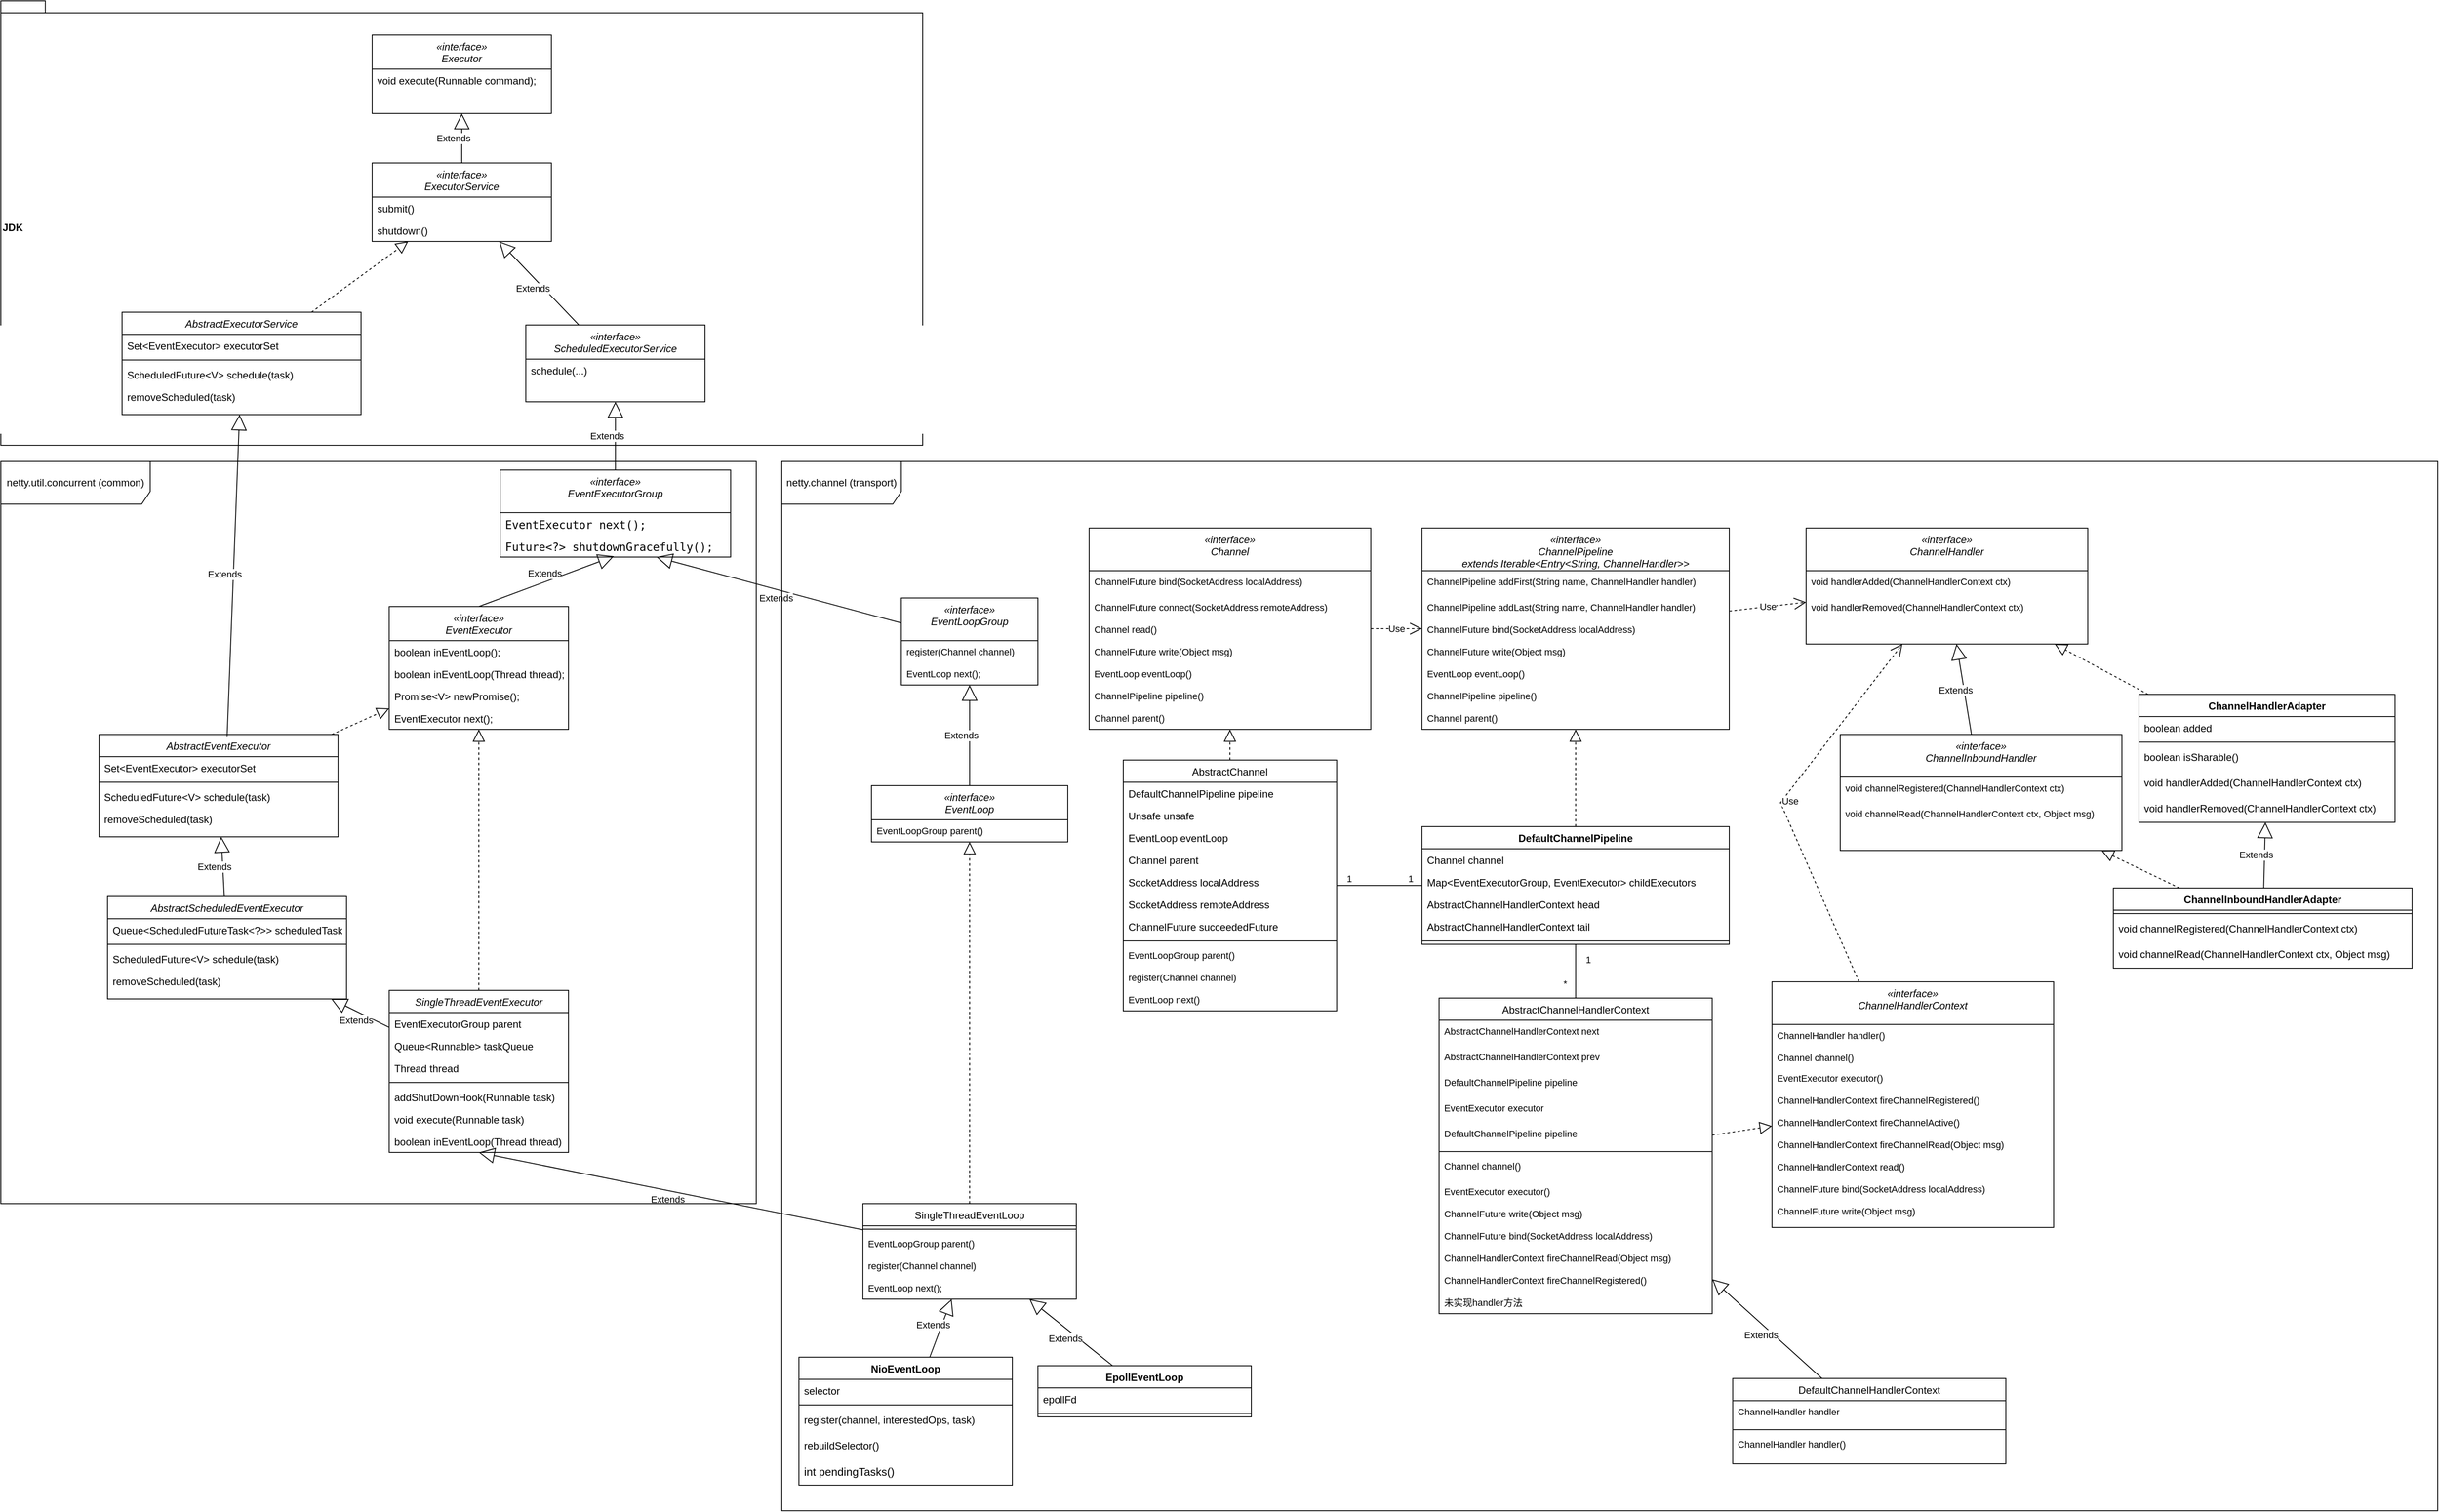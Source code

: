 <mxfile version="21.3.2" type="github">
  <diagram id="C5RBs43oDa-KdzZeNtuy" name="Page-1">
    <mxGraphModel dx="2901" dy="2293" grid="1" gridSize="10" guides="1" tooltips="1" connect="1" arrows="1" fold="1" page="1" pageScale="1" pageWidth="827" pageHeight="1169" math="0" shadow="0">
      <root>
        <mxCell id="WIyWlLk6GJQsqaUBKTNV-0" />
        <mxCell id="WIyWlLk6GJQsqaUBKTNV-1" parent="WIyWlLk6GJQsqaUBKTNV-0" />
        <mxCell id="6flao9yT7i9pOQDsOtm--65" value="JDK" style="shape=folder;fontStyle=1;spacingTop=10;tabWidth=40;tabHeight=14;tabPosition=left;html=1;whiteSpace=wrap;align=left;" parent="WIyWlLk6GJQsqaUBKTNV-1" vertex="1">
          <mxGeometry x="-695" y="-750" width="1080" height="521" as="geometry" />
        </mxCell>
        <mxCell id="zkfFHV4jXpPFQw0GAbJ--0" value="«interface»&#xa;EventLoop" style="swimlane;fontStyle=2;align=center;verticalAlign=top;childLayout=stackLayout;horizontal=1;startSize=40;horizontalStack=0;resizeParent=1;resizeLast=0;collapsible=1;marginBottom=0;rounded=0;shadow=0;strokeWidth=1;" parent="WIyWlLk6GJQsqaUBKTNV-1" vertex="1">
          <mxGeometry x="325" y="170" width="230" height="66" as="geometry">
            <mxRectangle x="230" y="140" width="160" height="26" as="alternateBounds" />
          </mxGeometry>
        </mxCell>
        <mxCell id="6flao9yT7i9pOQDsOtm--82" value="&lt;div style=&quot;font-size: 11px;&quot;&gt;&lt;div style=&quot;font-size: 11px;&quot;&gt;&lt;span style=&quot;background-color: rgb(255, 255, 255); font-size: 11px;&quot;&gt;EventLoopGroup parent()&lt;/span&gt;&lt;/div&gt;&lt;/div&gt;" style="text;strokeColor=none;fillColor=none;align=left;verticalAlign=top;spacingLeft=4;spacingRight=4;overflow=hidden;rotatable=0;points=[[0,0.5],[1,0.5]];portConstraint=eastwest;whiteSpace=wrap;html=1;fontFamily=Helvetica;fontSize=11;" parent="zkfFHV4jXpPFQw0GAbJ--0" vertex="1">
          <mxGeometry y="40" width="230" height="26" as="geometry" />
        </mxCell>
        <mxCell id="zkfFHV4jXpPFQw0GAbJ--6" value="SingleThreadEventLoop" style="swimlane;fontStyle=0;align=center;verticalAlign=top;childLayout=stackLayout;horizontal=1;startSize=26;horizontalStack=0;resizeParent=1;resizeLast=0;collapsible=1;marginBottom=0;rounded=0;shadow=0;strokeWidth=1;" parent="WIyWlLk6GJQsqaUBKTNV-1" vertex="1">
          <mxGeometry x="315" y="660" width="250" height="112" as="geometry">
            <mxRectangle x="130" y="380" width="160" height="26" as="alternateBounds" />
          </mxGeometry>
        </mxCell>
        <mxCell id="zkfFHV4jXpPFQw0GAbJ--9" value="" style="line;html=1;strokeWidth=1;align=left;verticalAlign=middle;spacingTop=-1;spacingLeft=3;spacingRight=3;rotatable=0;labelPosition=right;points=[];portConstraint=eastwest;" parent="zkfFHV4jXpPFQw0GAbJ--6" vertex="1">
          <mxGeometry y="26" width="250" height="8" as="geometry" />
        </mxCell>
        <mxCell id="6flao9yT7i9pOQDsOtm--83" value="&lt;div style=&quot;font-size: 11px;&quot;&gt;&lt;div style=&quot;font-size: 11px;&quot;&gt;&lt;span style=&quot;background-color: rgb(255, 255, 255); font-size: 11px;&quot;&gt;EventLoopGroup parent()&lt;/span&gt;&lt;/div&gt;&lt;/div&gt;" style="text;strokeColor=none;fillColor=none;align=left;verticalAlign=top;spacingLeft=4;spacingRight=4;overflow=hidden;rotatable=0;points=[[0,0.5],[1,0.5]];portConstraint=eastwest;whiteSpace=wrap;html=1;fontFamily=Helvetica;fontSize=11;" parent="zkfFHV4jXpPFQw0GAbJ--6" vertex="1">
          <mxGeometry y="34" width="250" height="26" as="geometry" />
        </mxCell>
        <mxCell id="6flao9yT7i9pOQDsOtm--80" value="&lt;font style=&quot;font-size: 11px;&quot;&gt;register(Channel channel)&lt;/font&gt;" style="text;strokeColor=none;fillColor=none;align=left;verticalAlign=top;spacingLeft=4;spacingRight=4;overflow=hidden;rotatable=0;points=[[0,0.5],[1,0.5]];portConstraint=eastwest;whiteSpace=wrap;html=1;fontFamily=Helvetica;fontSize=11;" parent="zkfFHV4jXpPFQw0GAbJ--6" vertex="1">
          <mxGeometry y="60" width="250" height="26" as="geometry" />
        </mxCell>
        <mxCell id="6flao9yT7i9pOQDsOtm--81" value="&lt;div style=&quot;font-size: 11px;&quot;&gt;&lt;span style=&quot;background-color: rgb(255, 255, 255); font-size: 11px;&quot;&gt;EventLoop next();&lt;/span&gt;&lt;/div&gt;" style="text;strokeColor=none;fillColor=none;align=left;verticalAlign=top;spacingLeft=4;spacingRight=4;overflow=hidden;rotatable=0;points=[[0,0.5],[1,0.5]];portConstraint=eastwest;whiteSpace=wrap;html=1;fontFamily=Helvetica;fontSize=11;" parent="zkfFHV4jXpPFQw0GAbJ--6" vertex="1">
          <mxGeometry y="86" width="250" height="26" as="geometry" />
        </mxCell>
        <mxCell id="6flao9yT7i9pOQDsOtm--0" value="NioEventLoop" style="swimlane;fontStyle=1;align=center;verticalAlign=top;childLayout=stackLayout;horizontal=1;startSize=26;horizontalStack=0;resizeParent=1;resizeParentMax=0;resizeLast=0;collapsible=1;marginBottom=0;whiteSpace=wrap;html=1;rotation=0;" parent="WIyWlLk6GJQsqaUBKTNV-1" vertex="1">
          <mxGeometry x="240" y="840" width="250" height="150" as="geometry">
            <mxRectangle x="210" y="600" width="120" height="30" as="alternateBounds" />
          </mxGeometry>
        </mxCell>
        <mxCell id="6flao9yT7i9pOQDsOtm--1" value="selector" style="text;strokeColor=none;fillColor=none;align=left;verticalAlign=top;spacingLeft=4;spacingRight=4;overflow=hidden;rotatable=0;points=[[0,0.5],[1,0.5]];portConstraint=eastwest;whiteSpace=wrap;html=1;rotation=0;" parent="6flao9yT7i9pOQDsOtm--0" vertex="1">
          <mxGeometry y="26" width="250" height="26" as="geometry" />
        </mxCell>
        <mxCell id="6flao9yT7i9pOQDsOtm--2" value="" style="line;strokeWidth=1;fillColor=none;align=left;verticalAlign=middle;spacingTop=-1;spacingLeft=3;spacingRight=3;rotatable=0;labelPosition=right;points=[];portConstraint=eastwest;strokeColor=inherit;rotation=0;" parent="6flao9yT7i9pOQDsOtm--0" vertex="1">
          <mxGeometry y="52" width="250" height="8" as="geometry" />
        </mxCell>
        <mxCell id="6flao9yT7i9pOQDsOtm--3" value="register(channel, interestedOps, task)&lt;br&gt;" style="text;strokeColor=none;fillColor=none;align=left;verticalAlign=top;spacingLeft=4;spacingRight=4;overflow=hidden;rotatable=0;points=[[0,0.5],[1,0.5]];portConstraint=eastwest;whiteSpace=wrap;html=1;rotation=0;" parent="6flao9yT7i9pOQDsOtm--0" vertex="1">
          <mxGeometry y="60" width="250" height="30" as="geometry" />
        </mxCell>
        <mxCell id="6flao9yT7i9pOQDsOtm--4" value="rebuildSelector()" style="text;strokeColor=none;fillColor=none;align=left;verticalAlign=top;spacingLeft=4;spacingRight=4;overflow=hidden;rotatable=0;points=[[0,0.5],[1,0.5]];portConstraint=eastwest;whiteSpace=wrap;html=1;rotation=0;" parent="6flao9yT7i9pOQDsOtm--0" vertex="1">
          <mxGeometry y="90" width="250" height="30" as="geometry" />
        </mxCell>
        <mxCell id="6flao9yT7i9pOQDsOtm--84" value="&lt;div style=&quot;font-size: 9.8pt;&quot;&gt;&lt;span style=&quot;background-color: rgb(255, 255, 255);&quot;&gt;int pendingTasks()&lt;/span&gt;&lt;/div&gt;" style="text;strokeColor=none;fillColor=none;align=left;verticalAlign=top;spacingLeft=4;spacingRight=4;overflow=hidden;rotatable=0;points=[[0,0.5],[1,0.5]];portConstraint=eastwest;whiteSpace=wrap;html=1;rotation=0;fontFamily=Helvetica;fontColor=#000000;" parent="6flao9yT7i9pOQDsOtm--0" vertex="1">
          <mxGeometry y="120" width="250" height="30" as="geometry" />
        </mxCell>
        <mxCell id="6flao9yT7i9pOQDsOtm--5" value="SingleThreadEventExecutor" style="swimlane;fontStyle=2;align=center;verticalAlign=top;childLayout=stackLayout;horizontal=1;startSize=26;horizontalStack=0;resizeParent=1;resizeLast=0;collapsible=1;marginBottom=0;rounded=0;shadow=0;strokeWidth=1;" parent="WIyWlLk6GJQsqaUBKTNV-1" vertex="1">
          <mxGeometry x="-240" y="410" width="210" height="190" as="geometry">
            <mxRectangle x="230" y="140" width="160" height="26" as="alternateBounds" />
          </mxGeometry>
        </mxCell>
        <mxCell id="6flao9yT7i9pOQDsOtm--14" value="EventExecutorGroup parent" style="text;align=left;verticalAlign=top;spacingLeft=4;spacingRight=4;overflow=hidden;rotatable=0;points=[[0,0.5],[1,0.5]];portConstraint=eastwest;" parent="6flao9yT7i9pOQDsOtm--5" vertex="1">
          <mxGeometry y="26" width="210" height="26" as="geometry" />
        </mxCell>
        <mxCell id="6flao9yT7i9pOQDsOtm--6" value="Queue&lt;Runnable&gt; taskQueue" style="text;align=left;verticalAlign=top;spacingLeft=4;spacingRight=4;overflow=hidden;rotatable=0;points=[[0,0.5],[1,0.5]];portConstraint=eastwest;" parent="6flao9yT7i9pOQDsOtm--5" vertex="1">
          <mxGeometry y="52" width="210" height="26" as="geometry" />
        </mxCell>
        <mxCell id="6flao9yT7i9pOQDsOtm--15" value="Thread thread" style="text;align=left;verticalAlign=top;spacingLeft=4;spacingRight=4;overflow=hidden;rotatable=0;points=[[0,0.5],[1,0.5]];portConstraint=eastwest;" parent="6flao9yT7i9pOQDsOtm--5" vertex="1">
          <mxGeometry y="78" width="210" height="26" as="geometry" />
        </mxCell>
        <mxCell id="6flao9yT7i9pOQDsOtm--7" value="" style="line;html=1;strokeWidth=1;align=left;verticalAlign=middle;spacingTop=-1;spacingLeft=3;spacingRight=3;rotatable=0;labelPosition=right;points=[];portConstraint=eastwest;" parent="6flao9yT7i9pOQDsOtm--5" vertex="1">
          <mxGeometry y="104" width="210" height="8" as="geometry" />
        </mxCell>
        <mxCell id="6flao9yT7i9pOQDsOtm--8" value="addShutDownHook(Runnable task)" style="text;align=left;verticalAlign=top;spacingLeft=4;spacingRight=4;overflow=hidden;rotatable=0;points=[[0,0.5],[1,0.5]];portConstraint=eastwest;" parent="6flao9yT7i9pOQDsOtm--5" vertex="1">
          <mxGeometry y="112" width="210" height="26" as="geometry" />
        </mxCell>
        <mxCell id="6flao9yT7i9pOQDsOtm--78" value="void execute(Runnable task)" style="text;align=left;verticalAlign=top;spacingLeft=4;spacingRight=4;overflow=hidden;rotatable=0;points=[[0,0.5],[1,0.5]];portConstraint=eastwest;" parent="6flao9yT7i9pOQDsOtm--5" vertex="1">
          <mxGeometry y="138" width="210" height="26" as="geometry" />
        </mxCell>
        <mxCell id="6flao9yT7i9pOQDsOtm--79" value="boolean inEventLoop(Thread thread)" style="text;align=left;verticalAlign=top;spacingLeft=4;spacingRight=4;overflow=hidden;rotatable=0;points=[[0,0.5],[1,0.5]];portConstraint=eastwest;" parent="6flao9yT7i9pOQDsOtm--5" vertex="1">
          <mxGeometry y="164" width="210" height="26" as="geometry" />
        </mxCell>
        <mxCell id="6flao9yT7i9pOQDsOtm--12" value="Extends" style="endArrow=block;endSize=16;endFill=0;html=1;rounded=0;entryX=0.5;entryY=1;entryDx=0;entryDy=0;" parent="WIyWlLk6GJQsqaUBKTNV-1" source="zkfFHV4jXpPFQw0GAbJ--6" target="6flao9yT7i9pOQDsOtm--5" edge="1">
          <mxGeometry x="0.011" y="10" width="160" relative="1" as="geometry">
            <mxPoint x="320" y="750" as="sourcePoint" />
            <mxPoint x="480" y="750" as="targetPoint" />
            <Array as="points" />
            <mxPoint as="offset" />
          </mxGeometry>
        </mxCell>
        <mxCell id="6flao9yT7i9pOQDsOtm--13" value="" style="endArrow=block;dashed=1;endFill=0;endSize=12;html=1;rounded=0;entryX=0.5;entryY=1;entryDx=0;entryDy=0;exitX=0.5;exitY=0;exitDx=0;exitDy=0;" parent="WIyWlLk6GJQsqaUBKTNV-1" source="zkfFHV4jXpPFQw0GAbJ--6" target="zkfFHV4jXpPFQw0GAbJ--0" edge="1">
          <mxGeometry width="160" relative="1" as="geometry">
            <mxPoint x="330" y="570" as="sourcePoint" />
            <mxPoint x="490" y="570" as="targetPoint" />
          </mxGeometry>
        </mxCell>
        <mxCell id="6flao9yT7i9pOQDsOtm--16" value="«interface»&#xa;EventLoopGroup" style="swimlane;fontStyle=2;align=center;verticalAlign=top;childLayout=stackLayout;horizontal=1;startSize=50;horizontalStack=0;resizeParent=1;resizeLast=0;collapsible=1;marginBottom=0;rounded=0;shadow=0;strokeWidth=1;" parent="WIyWlLk6GJQsqaUBKTNV-1" vertex="1">
          <mxGeometry x="360" y="-50" width="160" height="102" as="geometry">
            <mxRectangle x="230" y="140" width="160" height="26" as="alternateBounds" />
          </mxGeometry>
        </mxCell>
        <mxCell id="6flao9yT7i9pOQDsOtm--71" value="&lt;font style=&quot;font-size: 11px;&quot;&gt;register(Channel channel)&lt;/font&gt;" style="text;strokeColor=none;fillColor=none;align=left;verticalAlign=top;spacingLeft=4;spacingRight=4;overflow=hidden;rotatable=0;points=[[0,0.5],[1,0.5]];portConstraint=eastwest;whiteSpace=wrap;html=1;fontFamily=Helvetica;fontSize=11;" parent="6flao9yT7i9pOQDsOtm--16" vertex="1">
          <mxGeometry y="50" width="160" height="26" as="geometry" />
        </mxCell>
        <mxCell id="6flao9yT7i9pOQDsOtm--17" value="&lt;div style=&quot;font-size: 11px;&quot;&gt;&lt;span style=&quot;background-color: rgb(255, 255, 255); font-size: 11px;&quot;&gt;EventLoop next();&lt;/span&gt;&lt;/div&gt;" style="text;strokeColor=none;fillColor=none;align=left;verticalAlign=top;spacingLeft=4;spacingRight=4;overflow=hidden;rotatable=0;points=[[0,0.5],[1,0.5]];portConstraint=eastwest;whiteSpace=wrap;html=1;fontFamily=Helvetica;fontSize=11;" parent="6flao9yT7i9pOQDsOtm--16" vertex="1">
          <mxGeometry y="76" width="160" height="26" as="geometry" />
        </mxCell>
        <mxCell id="6flao9yT7i9pOQDsOtm--18" value="Extends" style="endArrow=block;endSize=16;endFill=0;html=1;rounded=0;entryX=0.5;entryY=1;entryDx=0;entryDy=0;" parent="WIyWlLk6GJQsqaUBKTNV-1" source="zkfFHV4jXpPFQw0GAbJ--0" target="6flao9yT7i9pOQDsOtm--16" edge="1">
          <mxGeometry x="0.011" y="10" width="160" relative="1" as="geometry">
            <mxPoint x="220" y="413" as="sourcePoint" />
            <mxPoint x="55" y="358" as="targetPoint" />
            <Array as="points" />
            <mxPoint as="offset" />
          </mxGeometry>
        </mxCell>
        <mxCell id="6flao9yT7i9pOQDsOtm--19" value="«interface»&#xa;EventExecutorGroup" style="swimlane;fontStyle=2;align=center;verticalAlign=top;childLayout=stackLayout;horizontal=1;startSize=50;horizontalStack=0;resizeParent=1;resizeLast=0;collapsible=1;marginBottom=0;rounded=0;shadow=0;strokeWidth=1;" parent="WIyWlLk6GJQsqaUBKTNV-1" vertex="1">
          <mxGeometry x="-110" y="-200" width="270" height="102" as="geometry">
            <mxRectangle x="230" y="140" width="160" height="26" as="alternateBounds" />
          </mxGeometry>
        </mxCell>
        <mxCell id="6flao9yT7i9pOQDsOtm--20" value="&lt;div style=&quot;font-family: &amp;quot;JetBrains Mono&amp;quot;, monospace; font-size: 9.8pt;&quot;&gt;&lt;span style=&quot;background-color: rgb(255, 255, 255);&quot;&gt;EventExecutor next();&lt;/span&gt;&lt;/div&gt;" style="text;strokeColor=none;fillColor=none;align=left;verticalAlign=top;spacingLeft=4;spacingRight=4;overflow=hidden;rotatable=0;points=[[0,0.5],[1,0.5]];portConstraint=eastwest;whiteSpace=wrap;html=1;" parent="6flao9yT7i9pOQDsOtm--19" vertex="1">
          <mxGeometry y="50" width="270" height="26" as="geometry" />
        </mxCell>
        <mxCell id="6flao9yT7i9pOQDsOtm--21" value="&lt;div style=&quot;font-family: &amp;quot;JetBrains Mono&amp;quot;, monospace; font-size: 9.8pt;&quot;&gt;&lt;div style=&quot;font-size: 9.8pt;&quot;&gt;&lt;span style=&quot;background-color: rgb(255, 255, 255);&quot;&gt;Future&amp;lt;?&amp;gt; shutdownGracefully();&lt;/span&gt;&lt;/div&gt;&lt;/div&gt;" style="text;strokeColor=none;fillColor=none;align=left;verticalAlign=top;spacingLeft=4;spacingRight=4;overflow=hidden;rotatable=0;points=[[0,0.5],[1,0.5]];portConstraint=eastwest;whiteSpace=wrap;html=1;" parent="6flao9yT7i9pOQDsOtm--19" vertex="1">
          <mxGeometry y="76" width="270" height="26" as="geometry" />
        </mxCell>
        <mxCell id="6flao9yT7i9pOQDsOtm--22" value="Extends" style="endArrow=block;endSize=16;endFill=0;html=1;rounded=0;" parent="WIyWlLk6GJQsqaUBKTNV-1" source="6flao9yT7i9pOQDsOtm--16" target="6flao9yT7i9pOQDsOtm--21" edge="1">
          <mxGeometry x="0.011" y="10" width="160" relative="1" as="geometry">
            <mxPoint x="277" y="220" as="sourcePoint" />
            <mxPoint x="230" y="130" as="targetPoint" />
            <Array as="points" />
            <mxPoint as="offset" />
          </mxGeometry>
        </mxCell>
        <mxCell id="6flao9yT7i9pOQDsOtm--23" value="«interface»&#xa;ScheduledExecutorService" style="swimlane;fontStyle=2;align=center;verticalAlign=top;childLayout=stackLayout;horizontal=1;startSize=40;horizontalStack=0;resizeParent=1;resizeLast=0;collapsible=1;marginBottom=0;rounded=0;shadow=0;strokeWidth=1;" parent="WIyWlLk6GJQsqaUBKTNV-1" vertex="1">
          <mxGeometry x="-80" y="-370" width="210" height="90" as="geometry">
            <mxRectangle x="230" y="140" width="160" height="26" as="alternateBounds" />
          </mxGeometry>
        </mxCell>
        <mxCell id="6flao9yT7i9pOQDsOtm--28" value="schedule(...)" style="text;align=left;verticalAlign=top;spacingLeft=4;spacingRight=4;overflow=hidden;rotatable=0;points=[[0,0.5],[1,0.5]];portConstraint=eastwest;" parent="6flao9yT7i9pOQDsOtm--23" vertex="1">
          <mxGeometry y="40" width="210" height="26" as="geometry" />
        </mxCell>
        <mxCell id="6flao9yT7i9pOQDsOtm--29" value="Extends" style="endArrow=block;endSize=16;endFill=0;html=1;rounded=0;exitX=0.5;exitY=0;exitDx=0;exitDy=0;" parent="WIyWlLk6GJQsqaUBKTNV-1" source="6flao9yT7i9pOQDsOtm--19" target="6flao9yT7i9pOQDsOtm--23" edge="1">
          <mxGeometry x="0.011" y="10" width="160" relative="1" as="geometry">
            <mxPoint x="199" y="60" as="sourcePoint" />
            <mxPoint x="107" y="-42" as="targetPoint" />
            <Array as="points" />
            <mxPoint as="offset" />
          </mxGeometry>
        </mxCell>
        <mxCell id="6flao9yT7i9pOQDsOtm--30" value="«interface»&#xa;EventExecutor" style="swimlane;fontStyle=2;align=center;verticalAlign=top;childLayout=stackLayout;horizontal=1;startSize=40;horizontalStack=0;resizeParent=1;resizeLast=0;collapsible=1;marginBottom=0;rounded=0;shadow=0;strokeWidth=1;" parent="WIyWlLk6GJQsqaUBKTNV-1" vertex="1">
          <mxGeometry x="-240" y="-40" width="210" height="144" as="geometry">
            <mxRectangle x="230" y="140" width="160" height="26" as="alternateBounds" />
          </mxGeometry>
        </mxCell>
        <mxCell id="6flao9yT7i9pOQDsOtm--31" value="boolean inEventLoop();" style="text;align=left;verticalAlign=top;spacingLeft=4;spacingRight=4;overflow=hidden;rotatable=0;points=[[0,0.5],[1,0.5]];portConstraint=eastwest;" parent="6flao9yT7i9pOQDsOtm--30" vertex="1">
          <mxGeometry y="40" width="210" height="26" as="geometry" />
        </mxCell>
        <mxCell id="6flao9yT7i9pOQDsOtm--33" value="boolean inEventLoop(Thread thread);" style="text;align=left;verticalAlign=top;spacingLeft=4;spacingRight=4;overflow=hidden;rotatable=0;points=[[0,0.5],[1,0.5]];portConstraint=eastwest;" parent="6flao9yT7i9pOQDsOtm--30" vertex="1">
          <mxGeometry y="66" width="210" height="26" as="geometry" />
        </mxCell>
        <mxCell id="6flao9yT7i9pOQDsOtm--34" value="Promise&lt;V&gt; newPromise();" style="text;align=left;verticalAlign=top;spacingLeft=4;spacingRight=4;overflow=hidden;rotatable=0;points=[[0,0.5],[1,0.5]];portConstraint=eastwest;" parent="6flao9yT7i9pOQDsOtm--30" vertex="1">
          <mxGeometry y="92" width="210" height="26" as="geometry" />
        </mxCell>
        <mxCell id="6flao9yT7i9pOQDsOtm--70" value="EventExecutor next();" style="text;align=left;verticalAlign=top;spacingLeft=4;spacingRight=4;overflow=hidden;rotatable=0;points=[[0,0.5],[1,0.5]];portConstraint=eastwest;" parent="6flao9yT7i9pOQDsOtm--30" vertex="1">
          <mxGeometry y="118" width="210" height="26" as="geometry" />
        </mxCell>
        <mxCell id="6flao9yT7i9pOQDsOtm--32" value="Extends" style="endArrow=block;endSize=16;endFill=0;html=1;rounded=0;entryX=0.493;entryY=0.962;entryDx=0;entryDy=0;entryPerimeter=0;exitX=0.5;exitY=0;exitDx=0;exitDy=0;" parent="WIyWlLk6GJQsqaUBKTNV-1" source="6flao9yT7i9pOQDsOtm--30" target="6flao9yT7i9pOQDsOtm--21" edge="1">
          <mxGeometry x="0.011" y="10" width="160" relative="1" as="geometry">
            <mxPoint x="199" y="60" as="sourcePoint" />
            <mxPoint x="107" y="-42" as="targetPoint" />
            <Array as="points" />
            <mxPoint as="offset" />
          </mxGeometry>
        </mxCell>
        <mxCell id="6flao9yT7i9pOQDsOtm--35" value="" style="endArrow=block;dashed=1;endFill=0;endSize=12;html=1;rounded=0;exitX=0.5;exitY=0;exitDx=0;exitDy=0;" parent="WIyWlLk6GJQsqaUBKTNV-1" source="6flao9yT7i9pOQDsOtm--5" target="6flao9yT7i9pOQDsOtm--30" edge="1">
          <mxGeometry width="160" relative="1" as="geometry">
            <mxPoint x="300" y="370" as="sourcePoint" />
            <mxPoint x="290" y="270" as="targetPoint" />
          </mxGeometry>
        </mxCell>
        <mxCell id="6flao9yT7i9pOQDsOtm--36" value="AbstractScheduledEventExecutor" style="swimlane;fontStyle=2;align=center;verticalAlign=top;childLayout=stackLayout;horizontal=1;startSize=26;horizontalStack=0;resizeParent=1;resizeLast=0;collapsible=1;marginBottom=0;rounded=0;shadow=0;strokeWidth=1;" parent="WIyWlLk6GJQsqaUBKTNV-1" vertex="1">
          <mxGeometry x="-570" y="300" width="280" height="120" as="geometry">
            <mxRectangle x="230" y="140" width="160" height="26" as="alternateBounds" />
          </mxGeometry>
        </mxCell>
        <mxCell id="6flao9yT7i9pOQDsOtm--37" value="Queue&lt;ScheduledFutureTask&lt;?&gt;&gt; scheduledTaskQueue;" style="text;align=left;verticalAlign=top;spacingLeft=4;spacingRight=4;overflow=hidden;rotatable=0;points=[[0,0.5],[1,0.5]];portConstraint=eastwest;" parent="6flao9yT7i9pOQDsOtm--36" vertex="1">
          <mxGeometry y="26" width="280" height="26" as="geometry" />
        </mxCell>
        <mxCell id="6flao9yT7i9pOQDsOtm--40" value="" style="line;html=1;strokeWidth=1;align=left;verticalAlign=middle;spacingTop=-1;spacingLeft=3;spacingRight=3;rotatable=0;labelPosition=right;points=[];portConstraint=eastwest;" parent="6flao9yT7i9pOQDsOtm--36" vertex="1">
          <mxGeometry y="52" width="280" height="8" as="geometry" />
        </mxCell>
        <mxCell id="6flao9yT7i9pOQDsOtm--41" value="ScheduledFuture&lt;V&gt; schedule(task)" style="text;align=left;verticalAlign=top;spacingLeft=4;spacingRight=4;overflow=hidden;rotatable=0;points=[[0,0.5],[1,0.5]];portConstraint=eastwest;" parent="6flao9yT7i9pOQDsOtm--36" vertex="1">
          <mxGeometry y="60" width="280" height="26" as="geometry" />
        </mxCell>
        <mxCell id="6flao9yT7i9pOQDsOtm--43" value="removeScheduled(task)" style="text;align=left;verticalAlign=top;spacingLeft=4;spacingRight=4;overflow=hidden;rotatable=0;points=[[0,0.5],[1,0.5]];portConstraint=eastwest;" parent="6flao9yT7i9pOQDsOtm--36" vertex="1">
          <mxGeometry y="86" width="280" height="26" as="geometry" />
        </mxCell>
        <mxCell id="6flao9yT7i9pOQDsOtm--44" value="Extends" style="endArrow=block;endSize=16;endFill=0;html=1;rounded=0;" parent="WIyWlLk6GJQsqaUBKTNV-1" source="6flao9yT7i9pOQDsOtm--5" target="6flao9yT7i9pOQDsOtm--36" edge="1">
          <mxGeometry x="0.011" y="10" width="160" relative="1" as="geometry">
            <mxPoint x="30" y="412" as="sourcePoint" />
            <mxPoint x="-450" y="280" as="targetPoint" />
            <Array as="points" />
            <mxPoint as="offset" />
          </mxGeometry>
        </mxCell>
        <mxCell id="6flao9yT7i9pOQDsOtm--45" value="AbstractEventExecutor" style="swimlane;fontStyle=2;align=center;verticalAlign=top;childLayout=stackLayout;horizontal=1;startSize=26;horizontalStack=0;resizeParent=1;resizeLast=0;collapsible=1;marginBottom=0;rounded=0;shadow=0;strokeWidth=1;" parent="WIyWlLk6GJQsqaUBKTNV-1" vertex="1">
          <mxGeometry x="-580" y="110" width="280" height="120" as="geometry">
            <mxRectangle x="230" y="140" width="160" height="26" as="alternateBounds" />
          </mxGeometry>
        </mxCell>
        <mxCell id="6flao9yT7i9pOQDsOtm--46" value="Set&lt;EventExecutor&gt; executorSet" style="text;align=left;verticalAlign=top;spacingLeft=4;spacingRight=4;overflow=hidden;rotatable=0;points=[[0,0.5],[1,0.5]];portConstraint=eastwest;" parent="6flao9yT7i9pOQDsOtm--45" vertex="1">
          <mxGeometry y="26" width="280" height="26" as="geometry" />
        </mxCell>
        <mxCell id="6flao9yT7i9pOQDsOtm--47" value="" style="line;html=1;strokeWidth=1;align=left;verticalAlign=middle;spacingTop=-1;spacingLeft=3;spacingRight=3;rotatable=0;labelPosition=right;points=[];portConstraint=eastwest;" parent="6flao9yT7i9pOQDsOtm--45" vertex="1">
          <mxGeometry y="52" width="280" height="8" as="geometry" />
        </mxCell>
        <mxCell id="6flao9yT7i9pOQDsOtm--48" value="ScheduledFuture&lt;V&gt; schedule(task)" style="text;align=left;verticalAlign=top;spacingLeft=4;spacingRight=4;overflow=hidden;rotatable=0;points=[[0,0.5],[1,0.5]];portConstraint=eastwest;" parent="6flao9yT7i9pOQDsOtm--45" vertex="1">
          <mxGeometry y="60" width="280" height="26" as="geometry" />
        </mxCell>
        <mxCell id="6flao9yT7i9pOQDsOtm--49" value="removeScheduled(task)" style="text;align=left;verticalAlign=top;spacingLeft=4;spacingRight=4;overflow=hidden;rotatable=0;points=[[0,0.5],[1,0.5]];portConstraint=eastwest;" parent="6flao9yT7i9pOQDsOtm--45" vertex="1">
          <mxGeometry y="86" width="280" height="26" as="geometry" />
        </mxCell>
        <mxCell id="6flao9yT7i9pOQDsOtm--50" value="Extends" style="endArrow=block;endSize=16;endFill=0;html=1;rounded=0;" parent="WIyWlLk6GJQsqaUBKTNV-1" source="6flao9yT7i9pOQDsOtm--36" target="6flao9yT7i9pOQDsOtm--45" edge="1">
          <mxGeometry x="0.011" y="10" width="160" relative="1" as="geometry">
            <mxPoint x="-245" y="290" as="sourcePoint" />
            <mxPoint x="-350" y="200" as="targetPoint" />
            <Array as="points" />
            <mxPoint as="offset" />
          </mxGeometry>
        </mxCell>
        <mxCell id="6flao9yT7i9pOQDsOtm--51" value="AbstractExecutorService" style="swimlane;fontStyle=2;align=center;verticalAlign=top;childLayout=stackLayout;horizontal=1;startSize=26;horizontalStack=0;resizeParent=1;resizeLast=0;collapsible=1;marginBottom=0;rounded=0;shadow=0;strokeWidth=1;" parent="WIyWlLk6GJQsqaUBKTNV-1" vertex="1">
          <mxGeometry x="-553" y="-385" width="280" height="120" as="geometry">
            <mxRectangle x="230" y="140" width="160" height="26" as="alternateBounds" />
          </mxGeometry>
        </mxCell>
        <mxCell id="6flao9yT7i9pOQDsOtm--52" value="Set&lt;EventExecutor&gt; executorSet" style="text;align=left;verticalAlign=top;spacingLeft=4;spacingRight=4;overflow=hidden;rotatable=0;points=[[0,0.5],[1,0.5]];portConstraint=eastwest;" parent="6flao9yT7i9pOQDsOtm--51" vertex="1">
          <mxGeometry y="26" width="280" height="26" as="geometry" />
        </mxCell>
        <mxCell id="6flao9yT7i9pOQDsOtm--53" value="" style="line;html=1;strokeWidth=1;align=left;verticalAlign=middle;spacingTop=-1;spacingLeft=3;spacingRight=3;rotatable=0;labelPosition=right;points=[];portConstraint=eastwest;" parent="6flao9yT7i9pOQDsOtm--51" vertex="1">
          <mxGeometry y="52" width="280" height="8" as="geometry" />
        </mxCell>
        <mxCell id="6flao9yT7i9pOQDsOtm--54" value="ScheduledFuture&lt;V&gt; schedule(task)" style="text;align=left;verticalAlign=top;spacingLeft=4;spacingRight=4;overflow=hidden;rotatable=0;points=[[0,0.5],[1,0.5]];portConstraint=eastwest;" parent="6flao9yT7i9pOQDsOtm--51" vertex="1">
          <mxGeometry y="60" width="280" height="26" as="geometry" />
        </mxCell>
        <mxCell id="6flao9yT7i9pOQDsOtm--55" value="removeScheduled(task)" style="text;align=left;verticalAlign=top;spacingLeft=4;spacingRight=4;overflow=hidden;rotatable=0;points=[[0,0.5],[1,0.5]];portConstraint=eastwest;" parent="6flao9yT7i9pOQDsOtm--51" vertex="1">
          <mxGeometry y="86" width="280" height="26" as="geometry" />
        </mxCell>
        <mxCell id="6flao9yT7i9pOQDsOtm--56" value="«interface»&#xa;ExecutorService" style="swimlane;fontStyle=2;align=center;verticalAlign=top;childLayout=stackLayout;horizontal=1;startSize=40;horizontalStack=0;resizeParent=1;resizeLast=0;collapsible=1;marginBottom=0;rounded=0;shadow=0;strokeWidth=1;" parent="WIyWlLk6GJQsqaUBKTNV-1" vertex="1">
          <mxGeometry x="-260" y="-560" width="210" height="92" as="geometry">
            <mxRectangle x="230" y="140" width="160" height="26" as="alternateBounds" />
          </mxGeometry>
        </mxCell>
        <mxCell id="6flao9yT7i9pOQDsOtm--57" value="submit()" style="text;align=left;verticalAlign=top;spacingLeft=4;spacingRight=4;overflow=hidden;rotatable=0;points=[[0,0.5],[1,0.5]];portConstraint=eastwest;" parent="6flao9yT7i9pOQDsOtm--56" vertex="1">
          <mxGeometry y="40" width="210" height="26" as="geometry" />
        </mxCell>
        <mxCell id="6flao9yT7i9pOQDsOtm--58" value="shutdown()" style="text;align=left;verticalAlign=top;spacingLeft=4;spacingRight=4;overflow=hidden;rotatable=0;points=[[0,0.5],[1,0.5]];portConstraint=eastwest;" parent="6flao9yT7i9pOQDsOtm--56" vertex="1">
          <mxGeometry y="66" width="210" height="26" as="geometry" />
        </mxCell>
        <mxCell id="6flao9yT7i9pOQDsOtm--59" value="«interface»&#xa;Executor" style="swimlane;fontStyle=2;align=center;verticalAlign=top;childLayout=stackLayout;horizontal=1;startSize=40;horizontalStack=0;resizeParent=1;resizeLast=0;collapsible=1;marginBottom=0;rounded=0;shadow=0;strokeWidth=1;" parent="WIyWlLk6GJQsqaUBKTNV-1" vertex="1">
          <mxGeometry x="-260" y="-710" width="210" height="92" as="geometry">
            <mxRectangle x="230" y="140" width="160" height="26" as="alternateBounds" />
          </mxGeometry>
        </mxCell>
        <mxCell id="6flao9yT7i9pOQDsOtm--60" value="void execute(Runnable command);" style="text;align=left;verticalAlign=top;spacingLeft=4;spacingRight=4;overflow=hidden;rotatable=0;points=[[0,0.5],[1,0.5]];portConstraint=eastwest;" parent="6flao9yT7i9pOQDsOtm--59" vertex="1">
          <mxGeometry y="40" width="210" height="26" as="geometry" />
        </mxCell>
        <mxCell id="6flao9yT7i9pOQDsOtm--62" value="Extends" style="endArrow=block;endSize=16;endFill=0;html=1;rounded=0;" parent="WIyWlLk6GJQsqaUBKTNV-1" source="6flao9yT7i9pOQDsOtm--56" target="6flao9yT7i9pOQDsOtm--59" edge="1">
          <mxGeometry x="0.011" y="10" width="160" relative="1" as="geometry">
            <mxPoint x="60" y="-584" as="sourcePoint" />
            <mxPoint x="60" y="-634" as="targetPoint" />
            <Array as="points" />
            <mxPoint as="offset" />
          </mxGeometry>
        </mxCell>
        <mxCell id="6flao9yT7i9pOQDsOtm--63" value="" style="endArrow=block;dashed=1;endFill=0;endSize=12;html=1;rounded=0;" parent="WIyWlLk6GJQsqaUBKTNV-1" source="6flao9yT7i9pOQDsOtm--51" target="6flao9yT7i9pOQDsOtm--56" edge="1">
          <mxGeometry width="160" relative="1" as="geometry">
            <mxPoint x="-175" y="470" as="sourcePoint" />
            <mxPoint x="-127" y="88" as="targetPoint" />
          </mxGeometry>
        </mxCell>
        <mxCell id="6flao9yT7i9pOQDsOtm--64" value="Extends" style="endArrow=block;endSize=16;endFill=0;html=1;rounded=0;" parent="WIyWlLk6GJQsqaUBKTNV-1" source="6flao9yT7i9pOQDsOtm--23" target="6flao9yT7i9pOQDsOtm--56" edge="1">
          <mxGeometry x="0.011" y="10" width="160" relative="1" as="geometry">
            <mxPoint x="-145" y="-550" as="sourcePoint" />
            <mxPoint x="130" y="-550" as="targetPoint" />
            <Array as="points" />
            <mxPoint as="offset" />
          </mxGeometry>
        </mxCell>
        <mxCell id="6flao9yT7i9pOQDsOtm--67" value="Extends" style="endArrow=block;endSize=16;endFill=0;html=1;rounded=0;exitX=0.536;exitY=0.025;exitDx=0;exitDy=0;exitPerimeter=0;" parent="WIyWlLk6GJQsqaUBKTNV-1" source="6flao9yT7i9pOQDsOtm--45" target="6flao9yT7i9pOQDsOtm--51" edge="1">
          <mxGeometry x="0.011" y="10" width="160" relative="1" as="geometry">
            <mxPoint x="-8" y="-360" as="sourcePoint" />
            <mxPoint x="-101" y="-458" as="targetPoint" />
            <Array as="points" />
            <mxPoint as="offset" />
          </mxGeometry>
        </mxCell>
        <mxCell id="6flao9yT7i9pOQDsOtm--68" value="" style="endArrow=block;dashed=1;endFill=0;endSize=12;html=1;rounded=0;" parent="WIyWlLk6GJQsqaUBKTNV-1" source="6flao9yT7i9pOQDsOtm--45" target="6flao9yT7i9pOQDsOtm--30" edge="1">
          <mxGeometry width="160" relative="1" as="geometry">
            <mxPoint x="-175" y="470" as="sourcePoint" />
            <mxPoint x="-127" y="88" as="targetPoint" />
          </mxGeometry>
        </mxCell>
        <mxCell id="6flao9yT7i9pOQDsOtm--69" value="Extends" style="endArrow=block;endSize=16;endFill=0;html=1;rounded=0;" parent="WIyWlLk6GJQsqaUBKTNV-1" source="6flao9yT7i9pOQDsOtm--0" target="zkfFHV4jXpPFQw0GAbJ--6" edge="1">
          <mxGeometry x="0.011" y="10" width="160" relative="1" as="geometry">
            <mxPoint x="35" y="692" as="sourcePoint" />
            <mxPoint x="220" y="720" as="targetPoint" />
            <Array as="points" />
            <mxPoint as="offset" />
          </mxGeometry>
        </mxCell>
        <mxCell id="6flao9yT7i9pOQDsOtm--72" value="EpollEventLoop" style="swimlane;fontStyle=1;align=center;verticalAlign=top;childLayout=stackLayout;horizontal=1;startSize=26;horizontalStack=0;resizeParent=1;resizeParentMax=0;resizeLast=0;collapsible=1;marginBottom=0;whiteSpace=wrap;html=1;rotation=0;" parent="WIyWlLk6GJQsqaUBKTNV-1" vertex="1">
          <mxGeometry x="520" y="850" width="250" height="60" as="geometry">
            <mxRectangle x="210" y="600" width="120" height="30" as="alternateBounds" />
          </mxGeometry>
        </mxCell>
        <mxCell id="6flao9yT7i9pOQDsOtm--73" value="epollFd" style="text;strokeColor=none;fillColor=none;align=left;verticalAlign=top;spacingLeft=4;spacingRight=4;overflow=hidden;rotatable=0;points=[[0,0.5],[1,0.5]];portConstraint=eastwest;whiteSpace=wrap;html=1;rotation=0;" parent="6flao9yT7i9pOQDsOtm--72" vertex="1">
          <mxGeometry y="26" width="250" height="26" as="geometry" />
        </mxCell>
        <mxCell id="6flao9yT7i9pOQDsOtm--74" value="" style="line;strokeWidth=1;fillColor=none;align=left;verticalAlign=middle;spacingTop=-1;spacingLeft=3;spacingRight=3;rotatable=0;labelPosition=right;points=[];portConstraint=eastwest;strokeColor=inherit;rotation=0;" parent="6flao9yT7i9pOQDsOtm--72" vertex="1">
          <mxGeometry y="52" width="250" height="8" as="geometry" />
        </mxCell>
        <mxCell id="6flao9yT7i9pOQDsOtm--77" value="Extends" style="endArrow=block;endSize=16;endFill=0;html=1;rounded=0;" parent="WIyWlLk6GJQsqaUBKTNV-1" source="6flao9yT7i9pOQDsOtm--72" target="zkfFHV4jXpPFQw0GAbJ--6" edge="1">
          <mxGeometry x="0.011" y="10" width="160" relative="1" as="geometry">
            <mxPoint x="9" y="830" as="sourcePoint" />
            <mxPoint x="69" y="750" as="targetPoint" />
            <Array as="points" />
            <mxPoint as="offset" />
          </mxGeometry>
        </mxCell>
        <mxCell id="6flao9yT7i9pOQDsOtm--85" value="netty.util.concurrent (common)" style="shape=umlFrame;whiteSpace=wrap;html=1;pointerEvents=0;width=175;height=50;" parent="WIyWlLk6GJQsqaUBKTNV-1" vertex="1">
          <mxGeometry x="-695" y="-210" width="885" height="870" as="geometry" />
        </mxCell>
        <mxCell id="6flao9yT7i9pOQDsOtm--86" value="netty.channel (transport)" style="shape=umlFrame;whiteSpace=wrap;html=1;pointerEvents=0;width=140;height=50;" parent="WIyWlLk6GJQsqaUBKTNV-1" vertex="1">
          <mxGeometry x="220" y="-210" width="1940" height="1230" as="geometry" />
        </mxCell>
        <mxCell id="6flao9yT7i9pOQDsOtm--87" value="«interface»&#xa;Channel" style="swimlane;fontStyle=2;align=center;verticalAlign=top;childLayout=stackLayout;horizontal=1;startSize=50;horizontalStack=0;resizeParent=1;resizeLast=0;collapsible=1;marginBottom=0;rounded=0;shadow=0;strokeWidth=1;" parent="WIyWlLk6GJQsqaUBKTNV-1" vertex="1">
          <mxGeometry x="580" y="-132" width="330" height="236" as="geometry">
            <mxRectangle x="230" y="140" width="160" height="26" as="alternateBounds" />
          </mxGeometry>
        </mxCell>
        <mxCell id="6flao9yT7i9pOQDsOtm--88" value="&lt;font style=&quot;font-size: 11px;&quot;&gt;ChannelFuture bind(SocketAddress localAddress)&lt;/font&gt;" style="text;strokeColor=none;fillColor=none;align=left;verticalAlign=top;spacingLeft=4;spacingRight=4;overflow=hidden;rotatable=0;points=[[0,0.5],[1,0.5]];portConstraint=eastwest;whiteSpace=wrap;html=1;fontFamily=Helvetica;fontSize=11;" parent="6flao9yT7i9pOQDsOtm--87" vertex="1">
          <mxGeometry y="50" width="330" height="30" as="geometry" />
        </mxCell>
        <mxCell id="6flao9yT7i9pOQDsOtm--89" value="&lt;div style=&quot;&quot;&gt;ChannelFuture connect(SocketAddress remoteAddress)&lt;br&gt;&lt;/div&gt;" style="text;strokeColor=none;fillColor=none;align=left;verticalAlign=top;spacingLeft=4;spacingRight=4;overflow=hidden;rotatable=0;points=[[0,0.5],[1,0.5]];portConstraint=eastwest;whiteSpace=wrap;html=1;fontFamily=Helvetica;fontSize=11;" parent="6flao9yT7i9pOQDsOtm--87" vertex="1">
          <mxGeometry y="80" width="330" height="26" as="geometry" />
        </mxCell>
        <mxCell id="6flao9yT7i9pOQDsOtm--90" value="&lt;div style=&quot;&quot;&gt;Channel read()&lt;br&gt;&lt;/div&gt;" style="text;strokeColor=none;fillColor=none;align=left;verticalAlign=top;spacingLeft=4;spacingRight=4;overflow=hidden;rotatable=0;points=[[0,0.5],[1,0.5]];portConstraint=eastwest;whiteSpace=wrap;html=1;fontFamily=Helvetica;fontSize=11;" parent="6flao9yT7i9pOQDsOtm--87" vertex="1">
          <mxGeometry y="106" width="330" height="26" as="geometry" />
        </mxCell>
        <mxCell id="6flao9yT7i9pOQDsOtm--91" value="&lt;div style=&quot;&quot;&gt;ChannelFuture write(Object msg)&lt;br&gt;&lt;/div&gt;" style="text;strokeColor=none;fillColor=none;align=left;verticalAlign=top;spacingLeft=4;spacingRight=4;overflow=hidden;rotatable=0;points=[[0,0.5],[1,0.5]];portConstraint=eastwest;whiteSpace=wrap;html=1;fontFamily=Helvetica;fontSize=11;" parent="6flao9yT7i9pOQDsOtm--87" vertex="1">
          <mxGeometry y="132" width="330" height="26" as="geometry" />
        </mxCell>
        <mxCell id="6flao9yT7i9pOQDsOtm--92" value="&lt;div style=&quot;&quot;&gt;EventLoop eventLoop()&lt;br&gt;&lt;/div&gt;" style="text;strokeColor=none;fillColor=none;align=left;verticalAlign=top;spacingLeft=4;spacingRight=4;overflow=hidden;rotatable=0;points=[[0,0.5],[1,0.5]];portConstraint=eastwest;whiteSpace=wrap;html=1;fontFamily=Helvetica;fontSize=11;" parent="6flao9yT7i9pOQDsOtm--87" vertex="1">
          <mxGeometry y="158" width="330" height="26" as="geometry" />
        </mxCell>
        <mxCell id="6flao9yT7i9pOQDsOtm--93" value="&lt;div style=&quot;&quot;&gt;ChannelPipeline pipeline()&lt;br&gt;&lt;/div&gt;" style="text;strokeColor=none;fillColor=none;align=left;verticalAlign=top;spacingLeft=4;spacingRight=4;overflow=hidden;rotatable=0;points=[[0,0.5],[1,0.5]];portConstraint=eastwest;whiteSpace=wrap;html=1;fontFamily=Helvetica;fontSize=11;" parent="6flao9yT7i9pOQDsOtm--87" vertex="1">
          <mxGeometry y="184" width="330" height="26" as="geometry" />
        </mxCell>
        <mxCell id="6flao9yT7i9pOQDsOtm--94" value="&lt;div style=&quot;&quot;&gt;Channel parent()&lt;br&gt;&lt;/div&gt;" style="text;strokeColor=none;fillColor=none;align=left;verticalAlign=top;spacingLeft=4;spacingRight=4;overflow=hidden;rotatable=0;points=[[0,0.5],[1,0.5]];portConstraint=eastwest;whiteSpace=wrap;html=1;fontFamily=Helvetica;fontSize=11;" parent="6flao9yT7i9pOQDsOtm--87" vertex="1">
          <mxGeometry y="210" width="330" height="26" as="geometry" />
        </mxCell>
        <mxCell id="6flao9yT7i9pOQDsOtm--95" value="«interface»&#xa;ChannelPipeline&#xa;extends Iterable&lt;Entry&lt;String, ChannelHandler&gt;&gt;" style="swimlane;fontStyle=2;align=center;verticalAlign=top;childLayout=stackLayout;horizontal=1;startSize=50;horizontalStack=0;resizeParent=1;resizeLast=0;collapsible=1;marginBottom=0;rounded=0;shadow=0;strokeWidth=1;" parent="WIyWlLk6GJQsqaUBKTNV-1" vertex="1">
          <mxGeometry x="970" y="-132" width="360" height="236" as="geometry">
            <mxRectangle x="230" y="140" width="160" height="26" as="alternateBounds" />
          </mxGeometry>
        </mxCell>
        <mxCell id="6flao9yT7i9pOQDsOtm--96" value="&lt;font style=&quot;font-size: 11px;&quot;&gt;ChannelPipeline addFirst(String name, ChannelHandler handler)&lt;/font&gt;" style="text;strokeColor=none;fillColor=none;align=left;verticalAlign=top;spacingLeft=4;spacingRight=4;overflow=hidden;rotatable=0;points=[[0,0.5],[1,0.5]];portConstraint=eastwest;whiteSpace=wrap;html=1;fontFamily=Helvetica;fontSize=11;" parent="6flao9yT7i9pOQDsOtm--95" vertex="1">
          <mxGeometry y="50" width="360" height="30" as="geometry" />
        </mxCell>
        <mxCell id="6flao9yT7i9pOQDsOtm--97" value="&lt;div style=&quot;&quot;&gt;ChannelPipeline addLast(String name, ChannelHandler handler)&lt;br&gt;&lt;/div&gt;" style="text;strokeColor=none;fillColor=none;align=left;verticalAlign=top;spacingLeft=4;spacingRight=4;overflow=hidden;rotatable=0;points=[[0,0.5],[1,0.5]];portConstraint=eastwest;whiteSpace=wrap;html=1;fontFamily=Helvetica;fontSize=11;" parent="6flao9yT7i9pOQDsOtm--95" vertex="1">
          <mxGeometry y="80" width="360" height="26" as="geometry" />
        </mxCell>
        <mxCell id="6flao9yT7i9pOQDsOtm--98" value="&lt;div style=&quot;&quot;&gt;ChannelFuture bind(SocketAddress localAddress)&lt;br&gt;&lt;/div&gt;" style="text;strokeColor=none;fillColor=none;align=left;verticalAlign=top;spacingLeft=4;spacingRight=4;overflow=hidden;rotatable=0;points=[[0,0.5],[1,0.5]];portConstraint=eastwest;whiteSpace=wrap;html=1;fontFamily=Helvetica;fontSize=11;" parent="6flao9yT7i9pOQDsOtm--95" vertex="1">
          <mxGeometry y="106" width="360" height="26" as="geometry" />
        </mxCell>
        <mxCell id="6flao9yT7i9pOQDsOtm--99" value="&lt;div style=&quot;&quot;&gt;ChannelFuture write(Object msg)&lt;br&gt;&lt;/div&gt;" style="text;strokeColor=none;fillColor=none;align=left;verticalAlign=top;spacingLeft=4;spacingRight=4;overflow=hidden;rotatable=0;points=[[0,0.5],[1,0.5]];portConstraint=eastwest;whiteSpace=wrap;html=1;fontFamily=Helvetica;fontSize=11;" parent="6flao9yT7i9pOQDsOtm--95" vertex="1">
          <mxGeometry y="132" width="360" height="26" as="geometry" />
        </mxCell>
        <mxCell id="6flao9yT7i9pOQDsOtm--100" value="&lt;div style=&quot;&quot;&gt;EventLoop eventLoop()&lt;br&gt;&lt;/div&gt;" style="text;strokeColor=none;fillColor=none;align=left;verticalAlign=top;spacingLeft=4;spacingRight=4;overflow=hidden;rotatable=0;points=[[0,0.5],[1,0.5]];portConstraint=eastwest;whiteSpace=wrap;html=1;fontFamily=Helvetica;fontSize=11;" parent="6flao9yT7i9pOQDsOtm--95" vertex="1">
          <mxGeometry y="158" width="360" height="26" as="geometry" />
        </mxCell>
        <mxCell id="6flao9yT7i9pOQDsOtm--101" value="&lt;div style=&quot;&quot;&gt;ChannelPipeline pipeline()&lt;br&gt;&lt;/div&gt;" style="text;strokeColor=none;fillColor=none;align=left;verticalAlign=top;spacingLeft=4;spacingRight=4;overflow=hidden;rotatable=0;points=[[0,0.5],[1,0.5]];portConstraint=eastwest;whiteSpace=wrap;html=1;fontFamily=Helvetica;fontSize=11;" parent="6flao9yT7i9pOQDsOtm--95" vertex="1">
          <mxGeometry y="184" width="360" height="26" as="geometry" />
        </mxCell>
        <mxCell id="6flao9yT7i9pOQDsOtm--102" value="&lt;div style=&quot;&quot;&gt;Channel parent()&lt;br&gt;&lt;/div&gt;" style="text;strokeColor=none;fillColor=none;align=left;verticalAlign=top;spacingLeft=4;spacingRight=4;overflow=hidden;rotatable=0;points=[[0,0.5],[1,0.5]];portConstraint=eastwest;whiteSpace=wrap;html=1;fontFamily=Helvetica;fontSize=11;" parent="6flao9yT7i9pOQDsOtm--95" vertex="1">
          <mxGeometry y="210" width="360" height="26" as="geometry" />
        </mxCell>
        <mxCell id="6flao9yT7i9pOQDsOtm--103" value="Use" style="endArrow=open;endSize=12;dashed=1;html=1;rounded=0;" parent="WIyWlLk6GJQsqaUBKTNV-1" source="6flao9yT7i9pOQDsOtm--87" target="6flao9yT7i9pOQDsOtm--95" edge="1">
          <mxGeometry width="160" relative="1" as="geometry">
            <mxPoint x="220" y="270" as="sourcePoint" />
            <mxPoint x="380" y="270" as="targetPoint" />
          </mxGeometry>
        </mxCell>
        <mxCell id="6flao9yT7i9pOQDsOtm--104" value="AbstractChannel" style="swimlane;fontStyle=0;align=center;verticalAlign=top;childLayout=stackLayout;horizontal=1;startSize=26;horizontalStack=0;resizeParent=1;resizeLast=0;collapsible=1;marginBottom=0;rounded=0;shadow=0;strokeWidth=1;" parent="WIyWlLk6GJQsqaUBKTNV-1" vertex="1">
          <mxGeometry x="620" y="140" width="250" height="294" as="geometry">
            <mxRectangle x="130" y="380" width="160" height="26" as="alternateBounds" />
          </mxGeometry>
        </mxCell>
        <mxCell id="x2fH94pWOBNQvb6aWbhc-20" value="DefaultChannelPipeline pipeline" style="text;strokeColor=none;fillColor=none;align=left;verticalAlign=top;spacingLeft=4;spacingRight=4;overflow=hidden;rotatable=0;points=[[0,0.5],[1,0.5]];portConstraint=eastwest;whiteSpace=wrap;html=1;rotation=0;" vertex="1" parent="6flao9yT7i9pOQDsOtm--104">
          <mxGeometry y="26" width="250" height="26" as="geometry" />
        </mxCell>
        <mxCell id="x2fH94pWOBNQvb6aWbhc-22" value="Unsafe unsafe" style="text;strokeColor=none;fillColor=none;align=left;verticalAlign=top;spacingLeft=4;spacingRight=4;overflow=hidden;rotatable=0;points=[[0,0.5],[1,0.5]];portConstraint=eastwest;whiteSpace=wrap;html=1;rotation=0;" vertex="1" parent="6flao9yT7i9pOQDsOtm--104">
          <mxGeometry y="52" width="250" height="26" as="geometry" />
        </mxCell>
        <mxCell id="x2fH94pWOBNQvb6aWbhc-23" value="EventLoop eventLoop" style="text;strokeColor=none;fillColor=none;align=left;verticalAlign=top;spacingLeft=4;spacingRight=4;overflow=hidden;rotatable=0;points=[[0,0.5],[1,0.5]];portConstraint=eastwest;whiteSpace=wrap;html=1;rotation=0;" vertex="1" parent="6flao9yT7i9pOQDsOtm--104">
          <mxGeometry y="78" width="250" height="26" as="geometry" />
        </mxCell>
        <mxCell id="x2fH94pWOBNQvb6aWbhc-21" value="Channel parent" style="text;strokeColor=none;fillColor=none;align=left;verticalAlign=top;spacingLeft=4;spacingRight=4;overflow=hidden;rotatable=0;points=[[0,0.5],[1,0.5]];portConstraint=eastwest;whiteSpace=wrap;html=1;rotation=0;" vertex="1" parent="6flao9yT7i9pOQDsOtm--104">
          <mxGeometry y="104" width="250" height="26" as="geometry" />
        </mxCell>
        <mxCell id="x2fH94pWOBNQvb6aWbhc-24" value="SocketAddress localAddress" style="text;strokeColor=none;fillColor=none;align=left;verticalAlign=top;spacingLeft=4;spacingRight=4;overflow=hidden;rotatable=0;points=[[0,0.5],[1,0.5]];portConstraint=eastwest;whiteSpace=wrap;html=1;rotation=0;" vertex="1" parent="6flao9yT7i9pOQDsOtm--104">
          <mxGeometry y="130" width="250" height="26" as="geometry" />
        </mxCell>
        <mxCell id="x2fH94pWOBNQvb6aWbhc-25" value="SocketAddress remoteAddress" style="text;strokeColor=none;fillColor=none;align=left;verticalAlign=top;spacingLeft=4;spacingRight=4;overflow=hidden;rotatable=0;points=[[0,0.5],[1,0.5]];portConstraint=eastwest;whiteSpace=wrap;html=1;rotation=0;" vertex="1" parent="6flao9yT7i9pOQDsOtm--104">
          <mxGeometry y="156" width="250" height="26" as="geometry" />
        </mxCell>
        <mxCell id="x2fH94pWOBNQvb6aWbhc-26" value="ChannelFuture succeededFuture" style="text;strokeColor=none;fillColor=none;align=left;verticalAlign=top;spacingLeft=4;spacingRight=4;overflow=hidden;rotatable=0;points=[[0,0.5],[1,0.5]];portConstraint=eastwest;whiteSpace=wrap;html=1;rotation=0;" vertex="1" parent="6flao9yT7i9pOQDsOtm--104">
          <mxGeometry y="182" width="250" height="26" as="geometry" />
        </mxCell>
        <mxCell id="6flao9yT7i9pOQDsOtm--105" value="" style="line;html=1;strokeWidth=1;align=left;verticalAlign=middle;spacingTop=-1;spacingLeft=3;spacingRight=3;rotatable=0;labelPosition=right;points=[];portConstraint=eastwest;" parent="6flao9yT7i9pOQDsOtm--104" vertex="1">
          <mxGeometry y="208" width="250" height="8" as="geometry" />
        </mxCell>
        <mxCell id="6flao9yT7i9pOQDsOtm--106" value="&lt;div style=&quot;font-size: 11px;&quot;&gt;&lt;div style=&quot;font-size: 11px;&quot;&gt;&lt;span style=&quot;background-color: rgb(255, 255, 255); font-size: 11px;&quot;&gt;EventLoopGroup parent()&lt;/span&gt;&lt;/div&gt;&lt;/div&gt;" style="text;strokeColor=none;fillColor=none;align=left;verticalAlign=top;spacingLeft=4;spacingRight=4;overflow=hidden;rotatable=0;points=[[0,0.5],[1,0.5]];portConstraint=eastwest;whiteSpace=wrap;html=1;fontFamily=Helvetica;fontSize=11;" parent="6flao9yT7i9pOQDsOtm--104" vertex="1">
          <mxGeometry y="216" width="250" height="26" as="geometry" />
        </mxCell>
        <mxCell id="6flao9yT7i9pOQDsOtm--107" value="&lt;font style=&quot;font-size: 11px;&quot;&gt;register(Channel channel)&lt;/font&gt;" style="text;strokeColor=none;fillColor=none;align=left;verticalAlign=top;spacingLeft=4;spacingRight=4;overflow=hidden;rotatable=0;points=[[0,0.5],[1,0.5]];portConstraint=eastwest;whiteSpace=wrap;html=1;fontFamily=Helvetica;fontSize=11;" parent="6flao9yT7i9pOQDsOtm--104" vertex="1">
          <mxGeometry y="242" width="250" height="26" as="geometry" />
        </mxCell>
        <mxCell id="6flao9yT7i9pOQDsOtm--108" value="&lt;div style=&quot;font-size: 11px;&quot;&gt;&lt;span style=&quot;background-color: rgb(255, 255, 255); font-size: 11px;&quot;&gt;EventLoop next()&lt;/span&gt;&lt;/div&gt;" style="text;strokeColor=none;fillColor=none;align=left;verticalAlign=top;spacingLeft=4;spacingRight=4;overflow=hidden;rotatable=0;points=[[0,0.5],[1,0.5]];portConstraint=eastwest;whiteSpace=wrap;html=1;fontFamily=Helvetica;fontSize=11;" parent="6flao9yT7i9pOQDsOtm--104" vertex="1">
          <mxGeometry y="268" width="250" height="26" as="geometry" />
        </mxCell>
        <mxCell id="6flao9yT7i9pOQDsOtm--109" value="" style="endArrow=block;dashed=1;endFill=0;endSize=12;html=1;rounded=0;" parent="WIyWlLk6GJQsqaUBKTNV-1" source="6flao9yT7i9pOQDsOtm--104" target="6flao9yT7i9pOQDsOtm--87" edge="1">
          <mxGeometry width="160" relative="1" as="geometry">
            <mxPoint x="450" y="670" as="sourcePoint" />
            <mxPoint x="450" y="246" as="targetPoint" />
          </mxGeometry>
        </mxCell>
        <mxCell id="6flao9yT7i9pOQDsOtm--111" value="DefaultChannelPipeline" style="swimlane;fontStyle=1;align=center;verticalAlign=top;childLayout=stackLayout;horizontal=1;startSize=26;horizontalStack=0;resizeParent=1;resizeParentMax=0;resizeLast=0;collapsible=1;marginBottom=0;whiteSpace=wrap;html=1;rotation=0;" parent="WIyWlLk6GJQsqaUBKTNV-1" vertex="1">
          <mxGeometry x="970" y="218" width="360" height="138" as="geometry">
            <mxRectangle x="210" y="600" width="120" height="30" as="alternateBounds" />
          </mxGeometry>
        </mxCell>
        <mxCell id="6flao9yT7i9pOQDsOtm--112" value="Channel channel" style="text;strokeColor=none;fillColor=none;align=left;verticalAlign=top;spacingLeft=4;spacingRight=4;overflow=hidden;rotatable=0;points=[[0,0.5],[1,0.5]];portConstraint=eastwest;whiteSpace=wrap;html=1;rotation=0;" parent="6flao9yT7i9pOQDsOtm--111" vertex="1">
          <mxGeometry y="26" width="360" height="26" as="geometry" />
        </mxCell>
        <mxCell id="6flao9yT7i9pOQDsOtm--118" value="Map&amp;lt;EventExecutorGroup, EventExecutor&amp;gt; childExecutors" style="text;strokeColor=none;fillColor=none;align=left;verticalAlign=top;spacingLeft=4;spacingRight=4;overflow=hidden;rotatable=0;points=[[0,0.5],[1,0.5]];portConstraint=eastwest;whiteSpace=wrap;html=1;rotation=0;" parent="6flao9yT7i9pOQDsOtm--111" vertex="1">
          <mxGeometry y="52" width="360" height="26" as="geometry" />
        </mxCell>
        <mxCell id="6flao9yT7i9pOQDsOtm--119" value="AbstractChannelHandlerContext head" style="text;strokeColor=none;fillColor=none;align=left;verticalAlign=top;spacingLeft=4;spacingRight=4;overflow=hidden;rotatable=0;points=[[0,0.5],[1,0.5]];portConstraint=eastwest;whiteSpace=wrap;html=1;rotation=0;" parent="6flao9yT7i9pOQDsOtm--111" vertex="1">
          <mxGeometry y="78" width="360" height="26" as="geometry" />
        </mxCell>
        <mxCell id="6flao9yT7i9pOQDsOtm--120" value="AbstractChannelHandlerContext tail" style="text;strokeColor=none;fillColor=none;align=left;verticalAlign=top;spacingLeft=4;spacingRight=4;overflow=hidden;rotatable=0;points=[[0,0.5],[1,0.5]];portConstraint=eastwest;whiteSpace=wrap;html=1;rotation=0;" parent="6flao9yT7i9pOQDsOtm--111" vertex="1">
          <mxGeometry y="104" width="360" height="26" as="geometry" />
        </mxCell>
        <mxCell id="6flao9yT7i9pOQDsOtm--113" value="" style="line;strokeWidth=1;fillColor=none;align=left;verticalAlign=middle;spacingTop=-1;spacingLeft=3;spacingRight=3;rotatable=0;labelPosition=right;points=[];portConstraint=eastwest;strokeColor=inherit;rotation=0;" parent="6flao9yT7i9pOQDsOtm--111" vertex="1">
          <mxGeometry y="130" width="360" height="8" as="geometry" />
        </mxCell>
        <mxCell id="6flao9yT7i9pOQDsOtm--117" value="" style="endArrow=block;dashed=1;endFill=0;endSize=12;html=1;rounded=0;" parent="WIyWlLk6GJQsqaUBKTNV-1" source="6flao9yT7i9pOQDsOtm--111" target="6flao9yT7i9pOQDsOtm--95" edge="1">
          <mxGeometry width="160" relative="1" as="geometry">
            <mxPoint x="755" y="230" as="sourcePoint" />
            <mxPoint x="755" y="114" as="targetPoint" />
          </mxGeometry>
        </mxCell>
        <mxCell id="6flao9yT7i9pOQDsOtm--121" value="«interface»&#xa;ChannelHandler" style="swimlane;fontStyle=2;align=center;verticalAlign=top;childLayout=stackLayout;horizontal=1;startSize=50;horizontalStack=0;resizeParent=1;resizeLast=0;collapsible=1;marginBottom=0;rounded=0;shadow=0;strokeWidth=1;" parent="WIyWlLk6GJQsqaUBKTNV-1" vertex="1">
          <mxGeometry x="1420" y="-132" width="330" height="136" as="geometry">
            <mxRectangle x="230" y="140" width="160" height="26" as="alternateBounds" />
          </mxGeometry>
        </mxCell>
        <mxCell id="6flao9yT7i9pOQDsOtm--122" value="&lt;font style=&quot;font-size: 11px;&quot;&gt;void handlerAdded(ChannelHandlerContext ctx)&lt;/font&gt;" style="text;strokeColor=none;fillColor=none;align=left;verticalAlign=top;spacingLeft=4;spacingRight=4;overflow=hidden;rotatable=0;points=[[0,0.5],[1,0.5]];portConstraint=eastwest;whiteSpace=wrap;html=1;fontFamily=Helvetica;fontSize=11;" parent="6flao9yT7i9pOQDsOtm--121" vertex="1">
          <mxGeometry y="50" width="330" height="30" as="geometry" />
        </mxCell>
        <mxCell id="6flao9yT7i9pOQDsOtm--123" value="&lt;div style=&quot;&quot;&gt;void handlerRemoved(ChannelHandlerContext ctx)&lt;br&gt;&lt;/div&gt;" style="text;strokeColor=none;fillColor=none;align=left;verticalAlign=top;spacingLeft=4;spacingRight=4;overflow=hidden;rotatable=0;points=[[0,0.5],[1,0.5]];portConstraint=eastwest;whiteSpace=wrap;html=1;fontFamily=Helvetica;fontSize=11;" parent="6flao9yT7i9pOQDsOtm--121" vertex="1">
          <mxGeometry y="80" width="330" height="26" as="geometry" />
        </mxCell>
        <mxCell id="6flao9yT7i9pOQDsOtm--132" value="«interface»&#xa;ChannelHandlerContext" style="swimlane;fontStyle=2;align=center;verticalAlign=top;childLayout=stackLayout;horizontal=1;startSize=50;horizontalStack=0;resizeParent=1;resizeLast=0;collapsible=1;marginBottom=0;rounded=0;shadow=0;strokeWidth=1;" parent="WIyWlLk6GJQsqaUBKTNV-1" vertex="1">
          <mxGeometry x="1380" y="400" width="330" height="288" as="geometry">
            <mxRectangle x="230" y="140" width="160" height="26" as="alternateBounds" />
          </mxGeometry>
        </mxCell>
        <mxCell id="6flao9yT7i9pOQDsOtm--135" value="&lt;div style=&quot;&quot;&gt;ChannelHandler handler()&lt;br&gt;&lt;/div&gt;" style="text;strokeColor=none;fillColor=none;align=left;verticalAlign=top;spacingLeft=4;spacingRight=4;overflow=hidden;rotatable=0;points=[[0,0.5],[1,0.5]];portConstraint=eastwest;whiteSpace=wrap;html=1;fontFamily=Helvetica;fontSize=11;" parent="6flao9yT7i9pOQDsOtm--132" vertex="1">
          <mxGeometry y="50" width="330" height="26" as="geometry" />
        </mxCell>
        <mxCell id="6flao9yT7i9pOQDsOtm--133" value="&lt;font style=&quot;font-size: 11px;&quot;&gt;Channel channel()&lt;/font&gt;" style="text;strokeColor=none;fillColor=none;align=left;verticalAlign=top;spacingLeft=4;spacingRight=4;overflow=hidden;rotatable=0;points=[[0,0.5],[1,0.5]];portConstraint=eastwest;whiteSpace=wrap;html=1;fontFamily=Helvetica;fontSize=11;" parent="6flao9yT7i9pOQDsOtm--132" vertex="1">
          <mxGeometry y="76" width="330" height="24" as="geometry" />
        </mxCell>
        <mxCell id="6flao9yT7i9pOQDsOtm--134" value="&lt;div style=&quot;&quot;&gt;EventExecutor executor()&lt;br&gt;&lt;/div&gt;" style="text;strokeColor=none;fillColor=none;align=left;verticalAlign=top;spacingLeft=4;spacingRight=4;overflow=hidden;rotatable=0;points=[[0,0.5],[1,0.5]];portConstraint=eastwest;whiteSpace=wrap;html=1;fontFamily=Helvetica;fontSize=11;" parent="6flao9yT7i9pOQDsOtm--132" vertex="1">
          <mxGeometry y="100" width="330" height="26" as="geometry" />
        </mxCell>
        <mxCell id="6flao9yT7i9pOQDsOtm--136" value="&lt;div style=&quot;&quot;&gt;ChannelHandlerContext fireChannelRegistered()&lt;br&gt;&lt;/div&gt;" style="text;strokeColor=none;fillColor=none;align=left;verticalAlign=top;spacingLeft=4;spacingRight=4;overflow=hidden;rotatable=0;points=[[0,0.5],[1,0.5]];portConstraint=eastwest;whiteSpace=wrap;html=1;fontFamily=Helvetica;fontSize=11;" parent="6flao9yT7i9pOQDsOtm--132" vertex="1">
          <mxGeometry y="126" width="330" height="26" as="geometry" />
        </mxCell>
        <mxCell id="6flao9yT7i9pOQDsOtm--137" value="&lt;div style=&quot;&quot;&gt;ChannelHandlerContext fireChannelActive()&lt;br&gt;&lt;/div&gt;" style="text;strokeColor=none;fillColor=none;align=left;verticalAlign=top;spacingLeft=4;spacingRight=4;overflow=hidden;rotatable=0;points=[[0,0.5],[1,0.5]];portConstraint=eastwest;whiteSpace=wrap;html=1;fontFamily=Helvetica;fontSize=11;" parent="6flao9yT7i9pOQDsOtm--132" vertex="1">
          <mxGeometry y="152" width="330" height="26" as="geometry" />
        </mxCell>
        <mxCell id="6flao9yT7i9pOQDsOtm--138" value="&lt;div style=&quot;&quot;&gt;ChannelHandlerContext fireChannelRead(Object msg)&lt;br&gt;&lt;/div&gt;" style="text;strokeColor=none;fillColor=none;align=left;verticalAlign=top;spacingLeft=4;spacingRight=4;overflow=hidden;rotatable=0;points=[[0,0.5],[1,0.5]];portConstraint=eastwest;whiteSpace=wrap;html=1;fontFamily=Helvetica;fontSize=11;" parent="6flao9yT7i9pOQDsOtm--132" vertex="1">
          <mxGeometry y="178" width="330" height="26" as="geometry" />
        </mxCell>
        <mxCell id="6flao9yT7i9pOQDsOtm--142" value="&lt;div style=&quot;&quot;&gt;ChannelHandlerContext read()&lt;br&gt;&lt;/div&gt;" style="text;strokeColor=none;fillColor=none;align=left;verticalAlign=top;spacingLeft=4;spacingRight=4;overflow=hidden;rotatable=0;points=[[0,0.5],[1,0.5]];portConstraint=eastwest;whiteSpace=wrap;html=1;fontFamily=Helvetica;fontSize=11;" parent="6flao9yT7i9pOQDsOtm--132" vertex="1">
          <mxGeometry y="204" width="330" height="26" as="geometry" />
        </mxCell>
        <mxCell id="6flao9yT7i9pOQDsOtm--139" value="&lt;div style=&quot;&quot;&gt;ChannelFuture bind(SocketAddress localAddress)&lt;br&gt;&lt;/div&gt;" style="text;strokeColor=none;fillColor=none;align=left;verticalAlign=top;spacingLeft=4;spacingRight=4;overflow=hidden;rotatable=0;points=[[0,0.5],[1,0.5]];portConstraint=eastwest;whiteSpace=wrap;html=1;fontFamily=Helvetica;fontSize=11;" parent="6flao9yT7i9pOQDsOtm--132" vertex="1">
          <mxGeometry y="230" width="330" height="26" as="geometry" />
        </mxCell>
        <mxCell id="6flao9yT7i9pOQDsOtm--143" value="&lt;div style=&quot;&quot;&gt;ChannelFuture write(Object msg)&lt;br&gt;&lt;/div&gt;" style="text;strokeColor=none;fillColor=none;align=left;verticalAlign=top;spacingLeft=4;spacingRight=4;overflow=hidden;rotatable=0;points=[[0,0.5],[1,0.5]];portConstraint=eastwest;whiteSpace=wrap;html=1;fontFamily=Helvetica;fontSize=11;" parent="6flao9yT7i9pOQDsOtm--132" vertex="1">
          <mxGeometry y="256" width="330" height="26" as="geometry" />
        </mxCell>
        <mxCell id="6flao9yT7i9pOQDsOtm--141" value="Use" style="endArrow=open;endSize=12;dashed=1;html=1;rounded=0;" parent="WIyWlLk6GJQsqaUBKTNV-1" source="6flao9yT7i9pOQDsOtm--95" target="6flao9yT7i9pOQDsOtm--121" edge="1">
          <mxGeometry width="160" relative="1" as="geometry">
            <mxPoint x="1620" y="260" as="sourcePoint" />
            <mxPoint x="1680" y="260" as="targetPoint" />
          </mxGeometry>
        </mxCell>
        <mxCell id="6flao9yT7i9pOQDsOtm--144" value="AbstractChannelHandlerContext" style="swimlane;fontStyle=0;align=center;verticalAlign=top;childLayout=stackLayout;horizontal=1;startSize=26;horizontalStack=0;resizeParent=1;resizeLast=0;collapsible=1;marginBottom=0;rounded=0;shadow=0;strokeWidth=1;" parent="WIyWlLk6GJQsqaUBKTNV-1" vertex="1">
          <mxGeometry x="990" y="419" width="320" height="370" as="geometry">
            <mxRectangle x="130" y="380" width="160" height="26" as="alternateBounds" />
          </mxGeometry>
        </mxCell>
        <mxCell id="x2fH94pWOBNQvb6aWbhc-37" value="&lt;font style=&quot;font-size: 11px;&quot;&gt;AbstractChannelHandlerContext next&lt;/font&gt;" style="text;strokeColor=none;fillColor=none;align=left;verticalAlign=top;spacingLeft=4;spacingRight=4;overflow=hidden;rotatable=0;points=[[0,0.5],[1,0.5]];portConstraint=eastwest;whiteSpace=wrap;html=1;fontFamily=Helvetica;fontSize=11;" vertex="1" parent="6flao9yT7i9pOQDsOtm--144">
          <mxGeometry y="26" width="320" height="30" as="geometry" />
        </mxCell>
        <mxCell id="x2fH94pWOBNQvb6aWbhc-39" value="&lt;font style=&quot;font-size: 11px;&quot;&gt;AbstractChannelHandlerContext prev&lt;/font&gt;" style="text;strokeColor=none;fillColor=none;align=left;verticalAlign=top;spacingLeft=4;spacingRight=4;overflow=hidden;rotatable=0;points=[[0,0.5],[1,0.5]];portConstraint=eastwest;whiteSpace=wrap;html=1;fontFamily=Helvetica;fontSize=11;" vertex="1" parent="6flao9yT7i9pOQDsOtm--144">
          <mxGeometry y="56" width="320" height="30" as="geometry" />
        </mxCell>
        <mxCell id="x2fH94pWOBNQvb6aWbhc-38" value="&lt;font style=&quot;font-size: 11px;&quot;&gt;DefaultChannelPipeline pipeline&lt;/font&gt;" style="text;strokeColor=none;fillColor=none;align=left;verticalAlign=top;spacingLeft=4;spacingRight=4;overflow=hidden;rotatable=0;points=[[0,0.5],[1,0.5]];portConstraint=eastwest;whiteSpace=wrap;html=1;fontFamily=Helvetica;fontSize=11;" vertex="1" parent="6flao9yT7i9pOQDsOtm--144">
          <mxGeometry y="86" width="320" height="30" as="geometry" />
        </mxCell>
        <mxCell id="x2fH94pWOBNQvb6aWbhc-41" value="&lt;font style=&quot;font-size: 11px;&quot;&gt;EventExecutor executor&lt;/font&gt;" style="text;strokeColor=none;fillColor=none;align=left;verticalAlign=top;spacingLeft=4;spacingRight=4;overflow=hidden;rotatable=0;points=[[0,0.5],[1,0.5]];portConstraint=eastwest;whiteSpace=wrap;html=1;fontFamily=Helvetica;fontSize=11;" vertex="1" parent="6flao9yT7i9pOQDsOtm--144">
          <mxGeometry y="116" width="320" height="30" as="geometry" />
        </mxCell>
        <mxCell id="x2fH94pWOBNQvb6aWbhc-40" value="&lt;font style=&quot;font-size: 11px;&quot;&gt;DefaultChannelPipeline pipeline&lt;/font&gt;" style="text;strokeColor=none;fillColor=none;align=left;verticalAlign=top;spacingLeft=4;spacingRight=4;overflow=hidden;rotatable=0;points=[[0,0.5],[1,0.5]];portConstraint=eastwest;whiteSpace=wrap;html=1;fontFamily=Helvetica;fontSize=11;" vertex="1" parent="6flao9yT7i9pOQDsOtm--144">
          <mxGeometry y="146" width="320" height="30" as="geometry" />
        </mxCell>
        <mxCell id="6flao9yT7i9pOQDsOtm--145" value="" style="line;html=1;strokeWidth=1;align=left;verticalAlign=middle;spacingTop=-1;spacingLeft=3;spacingRight=3;rotatable=0;labelPosition=right;points=[];portConstraint=eastwest;" parent="6flao9yT7i9pOQDsOtm--144" vertex="1">
          <mxGeometry y="176" width="320" height="8" as="geometry" />
        </mxCell>
        <mxCell id="6flao9yT7i9pOQDsOtm--151" value="&lt;font style=&quot;font-size: 11px;&quot;&gt;Channel channel()&lt;/font&gt;" style="text;strokeColor=none;fillColor=none;align=left;verticalAlign=top;spacingLeft=4;spacingRight=4;overflow=hidden;rotatable=0;points=[[0,0.5],[1,0.5]];portConstraint=eastwest;whiteSpace=wrap;html=1;fontFamily=Helvetica;fontSize=11;" parent="6flao9yT7i9pOQDsOtm--144" vertex="1">
          <mxGeometry y="184" width="320" height="30" as="geometry" />
        </mxCell>
        <mxCell id="6flao9yT7i9pOQDsOtm--152" value="&lt;div style=&quot;&quot;&gt;EventExecutor executor()&lt;br&gt;&lt;/div&gt;" style="text;strokeColor=none;fillColor=none;align=left;verticalAlign=top;spacingLeft=4;spacingRight=4;overflow=hidden;rotatable=0;points=[[0,0.5],[1,0.5]];portConstraint=eastwest;whiteSpace=wrap;html=1;fontFamily=Helvetica;fontSize=11;" parent="6flao9yT7i9pOQDsOtm--144" vertex="1">
          <mxGeometry y="214" width="320" height="26" as="geometry" />
        </mxCell>
        <mxCell id="6flao9yT7i9pOQDsOtm--156" value="&lt;div style=&quot;&quot;&gt;ChannelFuture write(Object msg)&lt;br&gt;&lt;/div&gt;" style="text;strokeColor=none;fillColor=none;align=left;verticalAlign=top;spacingLeft=4;spacingRight=4;overflow=hidden;rotatable=0;points=[[0,0.5],[1,0.5]];portConstraint=eastwest;whiteSpace=wrap;html=1;fontFamily=Helvetica;fontSize=11;" parent="6flao9yT7i9pOQDsOtm--144" vertex="1">
          <mxGeometry y="240" width="320" height="26" as="geometry" />
        </mxCell>
        <mxCell id="6flao9yT7i9pOQDsOtm--155" value="&lt;div style=&quot;&quot;&gt;ChannelFuture bind(SocketAddress localAddress)&lt;br&gt;&lt;/div&gt;" style="text;strokeColor=none;fillColor=none;align=left;verticalAlign=top;spacingLeft=4;spacingRight=4;overflow=hidden;rotatable=0;points=[[0,0.5],[1,0.5]];portConstraint=eastwest;whiteSpace=wrap;html=1;fontFamily=Helvetica;fontSize=11;" parent="6flao9yT7i9pOQDsOtm--144" vertex="1">
          <mxGeometry y="266" width="320" height="26" as="geometry" />
        </mxCell>
        <mxCell id="6flao9yT7i9pOQDsOtm--154" value="&lt;div style=&quot;&quot;&gt;ChannelHandlerContext fireChannelRead(Object msg)&lt;br&gt;&lt;/div&gt;" style="text;strokeColor=none;fillColor=none;align=left;verticalAlign=top;spacingLeft=4;spacingRight=4;overflow=hidden;rotatable=0;points=[[0,0.5],[1,0.5]];portConstraint=eastwest;whiteSpace=wrap;html=1;fontFamily=Helvetica;fontSize=11;" parent="6flao9yT7i9pOQDsOtm--144" vertex="1">
          <mxGeometry y="292" width="320" height="26" as="geometry" />
        </mxCell>
        <mxCell id="6flao9yT7i9pOQDsOtm--153" value="&lt;div style=&quot;&quot;&gt;ChannelHandlerContext fireChannelRegistered()&lt;br&gt;&lt;/div&gt;" style="text;strokeColor=none;fillColor=none;align=left;verticalAlign=top;spacingLeft=4;spacingRight=4;overflow=hidden;rotatable=0;points=[[0,0.5],[1,0.5]];portConstraint=eastwest;whiteSpace=wrap;html=1;fontFamily=Helvetica;fontSize=11;" parent="6flao9yT7i9pOQDsOtm--144" vertex="1">
          <mxGeometry y="318" width="320" height="26" as="geometry" />
        </mxCell>
        <mxCell id="6flao9yT7i9pOQDsOtm--157" value="&lt;div style=&quot;&quot;&gt;未实现handler方法&lt;/div&gt;" style="text;strokeColor=none;fillColor=none;align=left;verticalAlign=top;spacingLeft=4;spacingRight=4;overflow=hidden;rotatable=0;points=[[0,0.5],[1,0.5]];portConstraint=eastwest;whiteSpace=wrap;html=1;fontFamily=Helvetica;fontSize=11;" parent="6flao9yT7i9pOQDsOtm--144" vertex="1">
          <mxGeometry y="344" width="320" height="26" as="geometry" />
        </mxCell>
        <mxCell id="6flao9yT7i9pOQDsOtm--149" value="" style="endArrow=block;dashed=1;endFill=0;endSize=12;html=1;rounded=0;" parent="WIyWlLk6GJQsqaUBKTNV-1" source="6flao9yT7i9pOQDsOtm--144" target="6flao9yT7i9pOQDsOtm--132" edge="1">
          <mxGeometry width="160" relative="1" as="geometry">
            <mxPoint x="1070" y="694" as="sourcePoint" />
            <mxPoint x="1070" y="588" as="targetPoint" />
          </mxGeometry>
        </mxCell>
        <mxCell id="x2fH94pWOBNQvb6aWbhc-0" value="«interface»&#xa;ChannelInboundHandler" style="swimlane;fontStyle=2;align=center;verticalAlign=top;childLayout=stackLayout;horizontal=1;startSize=50;horizontalStack=0;resizeParent=1;resizeLast=0;collapsible=1;marginBottom=0;rounded=0;shadow=0;strokeWidth=1;" vertex="1" parent="WIyWlLk6GJQsqaUBKTNV-1">
          <mxGeometry x="1460" y="110" width="330" height="136" as="geometry">
            <mxRectangle x="230" y="140" width="160" height="26" as="alternateBounds" />
          </mxGeometry>
        </mxCell>
        <mxCell id="x2fH94pWOBNQvb6aWbhc-1" value="&lt;font style=&quot;font-size: 11px;&quot;&gt;void channelRegistered(ChannelHandlerContext ctx)&lt;/font&gt;" style="text;strokeColor=none;fillColor=none;align=left;verticalAlign=top;spacingLeft=4;spacingRight=4;overflow=hidden;rotatable=0;points=[[0,0.5],[1,0.5]];portConstraint=eastwest;whiteSpace=wrap;html=1;fontFamily=Helvetica;fontSize=11;" vertex="1" parent="x2fH94pWOBNQvb6aWbhc-0">
          <mxGeometry y="50" width="330" height="30" as="geometry" />
        </mxCell>
        <mxCell id="x2fH94pWOBNQvb6aWbhc-2" value="&lt;div style=&quot;&quot;&gt;void channelRead(ChannelHandlerContext ctx, Object msg)&lt;br&gt;&lt;/div&gt;" style="text;strokeColor=none;fillColor=none;align=left;verticalAlign=top;spacingLeft=4;spacingRight=4;overflow=hidden;rotatable=0;points=[[0,0.5],[1,0.5]];portConstraint=eastwest;whiteSpace=wrap;html=1;fontFamily=Helvetica;fontSize=11;" vertex="1" parent="x2fH94pWOBNQvb6aWbhc-0">
          <mxGeometry y="80" width="330" height="26" as="geometry" />
        </mxCell>
        <mxCell id="x2fH94pWOBNQvb6aWbhc-3" value="Extends" style="endArrow=block;endSize=16;endFill=0;html=1;rounded=0;" edge="1" parent="WIyWlLk6GJQsqaUBKTNV-1" source="x2fH94pWOBNQvb6aWbhc-0" target="6flao9yT7i9pOQDsOtm--121">
          <mxGeometry x="0.011" y="10" width="160" relative="1" as="geometry">
            <mxPoint x="450" y="180" as="sourcePoint" />
            <mxPoint x="450" y="62" as="targetPoint" />
            <Array as="points" />
            <mxPoint as="offset" />
          </mxGeometry>
        </mxCell>
        <mxCell id="x2fH94pWOBNQvb6aWbhc-4" value="ChannelHandlerAdapter" style="swimlane;fontStyle=1;align=center;verticalAlign=top;childLayout=stackLayout;horizontal=1;startSize=26;horizontalStack=0;resizeParent=1;resizeParentMax=0;resizeLast=0;collapsible=1;marginBottom=0;whiteSpace=wrap;html=1;rotation=0;" vertex="1" parent="WIyWlLk6GJQsqaUBKTNV-1">
          <mxGeometry x="1810" y="63" width="300" height="150" as="geometry">
            <mxRectangle x="210" y="600" width="120" height="30" as="alternateBounds" />
          </mxGeometry>
        </mxCell>
        <mxCell id="x2fH94pWOBNQvb6aWbhc-5" value="boolean added" style="text;strokeColor=none;fillColor=none;align=left;verticalAlign=top;spacingLeft=4;spacingRight=4;overflow=hidden;rotatable=0;points=[[0,0.5],[1,0.5]];portConstraint=eastwest;whiteSpace=wrap;html=1;rotation=0;" vertex="1" parent="x2fH94pWOBNQvb6aWbhc-4">
          <mxGeometry y="26" width="300" height="26" as="geometry" />
        </mxCell>
        <mxCell id="x2fH94pWOBNQvb6aWbhc-6" value="" style="line;strokeWidth=1;fillColor=none;align=left;verticalAlign=middle;spacingTop=-1;spacingLeft=3;spacingRight=3;rotatable=0;labelPosition=right;points=[];portConstraint=eastwest;strokeColor=inherit;rotation=0;" vertex="1" parent="x2fH94pWOBNQvb6aWbhc-4">
          <mxGeometry y="52" width="300" height="8" as="geometry" />
        </mxCell>
        <mxCell id="x2fH94pWOBNQvb6aWbhc-7" value="boolean isSharable()" style="text;strokeColor=none;fillColor=none;align=left;verticalAlign=top;spacingLeft=4;spacingRight=4;overflow=hidden;rotatable=0;points=[[0,0.5],[1,0.5]];portConstraint=eastwest;whiteSpace=wrap;html=1;rotation=0;" vertex="1" parent="x2fH94pWOBNQvb6aWbhc-4">
          <mxGeometry y="60" width="300" height="30" as="geometry" />
        </mxCell>
        <mxCell id="x2fH94pWOBNQvb6aWbhc-17" value="void handlerAdded(ChannelHandlerContext ctx)" style="text;strokeColor=none;fillColor=none;align=left;verticalAlign=top;spacingLeft=4;spacingRight=4;overflow=hidden;rotatable=0;points=[[0,0.5],[1,0.5]];portConstraint=eastwest;whiteSpace=wrap;html=1;rotation=0;" vertex="1" parent="x2fH94pWOBNQvb6aWbhc-4">
          <mxGeometry y="90" width="300" height="30" as="geometry" />
        </mxCell>
        <mxCell id="x2fH94pWOBNQvb6aWbhc-18" value="void handlerRemoved(ChannelHandlerContext ctx)" style="text;strokeColor=none;fillColor=none;align=left;verticalAlign=top;spacingLeft=4;spacingRight=4;overflow=hidden;rotatable=0;points=[[0,0.5],[1,0.5]];portConstraint=eastwest;whiteSpace=wrap;html=1;rotation=0;" vertex="1" parent="x2fH94pWOBNQvb6aWbhc-4">
          <mxGeometry y="120" width="300" height="30" as="geometry" />
        </mxCell>
        <mxCell id="x2fH94pWOBNQvb6aWbhc-10" value="" style="endArrow=block;dashed=1;endFill=0;endSize=12;html=1;rounded=0;" edge="1" parent="WIyWlLk6GJQsqaUBKTNV-1" source="x2fH94pWOBNQvb6aWbhc-4" target="6flao9yT7i9pOQDsOtm--121">
          <mxGeometry width="160" relative="1" as="geometry">
            <mxPoint x="755" y="230" as="sourcePoint" />
            <mxPoint x="755" y="114" as="targetPoint" />
          </mxGeometry>
        </mxCell>
        <mxCell id="x2fH94pWOBNQvb6aWbhc-11" value="ChannelInboundHandlerAdapter" style="swimlane;fontStyle=1;align=center;verticalAlign=top;childLayout=stackLayout;horizontal=1;startSize=26;horizontalStack=0;resizeParent=1;resizeParentMax=0;resizeLast=0;collapsible=1;marginBottom=0;whiteSpace=wrap;html=1;rotation=0;" vertex="1" parent="WIyWlLk6GJQsqaUBKTNV-1">
          <mxGeometry x="1780" y="290" width="350" height="94" as="geometry">
            <mxRectangle x="210" y="600" width="120" height="30" as="alternateBounds" />
          </mxGeometry>
        </mxCell>
        <mxCell id="x2fH94pWOBNQvb6aWbhc-13" value="" style="line;strokeWidth=1;fillColor=none;align=left;verticalAlign=middle;spacingTop=-1;spacingLeft=3;spacingRight=3;rotatable=0;labelPosition=right;points=[];portConstraint=eastwest;strokeColor=inherit;rotation=0;" vertex="1" parent="x2fH94pWOBNQvb6aWbhc-11">
          <mxGeometry y="26" width="350" height="8" as="geometry" />
        </mxCell>
        <mxCell id="x2fH94pWOBNQvb6aWbhc-14" value="void channelRegistered(ChannelHandlerContext ctx)" style="text;strokeColor=none;fillColor=none;align=left;verticalAlign=top;spacingLeft=4;spacingRight=4;overflow=hidden;rotatable=0;points=[[0,0.5],[1,0.5]];portConstraint=eastwest;whiteSpace=wrap;html=1;rotation=0;" vertex="1" parent="x2fH94pWOBNQvb6aWbhc-11">
          <mxGeometry y="34" width="350" height="30" as="geometry" />
        </mxCell>
        <mxCell id="x2fH94pWOBNQvb6aWbhc-19" value="void channelRead(ChannelHandlerContext ctx, Object msg)" style="text;strokeColor=none;fillColor=none;align=left;verticalAlign=top;spacingLeft=4;spacingRight=4;overflow=hidden;rotatable=0;points=[[0,0.5],[1,0.5]];portConstraint=eastwest;whiteSpace=wrap;html=1;rotation=0;" vertex="1" parent="x2fH94pWOBNQvb6aWbhc-11">
          <mxGeometry y="64" width="350" height="30" as="geometry" />
        </mxCell>
        <mxCell id="x2fH94pWOBNQvb6aWbhc-15" value="Extends" style="endArrow=block;endSize=16;endFill=0;html=1;rounded=0;" edge="1" parent="WIyWlLk6GJQsqaUBKTNV-1" source="x2fH94pWOBNQvb6aWbhc-11" target="x2fH94pWOBNQvb6aWbhc-4">
          <mxGeometry x="0.011" y="10" width="160" relative="1" as="geometry">
            <mxPoint x="1534" y="94" as="sourcePoint" />
            <mxPoint x="1556" y="20" as="targetPoint" />
            <Array as="points" />
            <mxPoint as="offset" />
          </mxGeometry>
        </mxCell>
        <mxCell id="x2fH94pWOBNQvb6aWbhc-16" value="" style="endArrow=block;dashed=1;endFill=0;endSize=12;html=1;rounded=0;" edge="1" parent="WIyWlLk6GJQsqaUBKTNV-1" source="x2fH94pWOBNQvb6aWbhc-11" target="x2fH94pWOBNQvb6aWbhc-0">
          <mxGeometry width="160" relative="1" as="geometry">
            <mxPoint x="1809" y="90" as="sourcePoint" />
            <mxPoint x="1690" y="20" as="targetPoint" />
          </mxGeometry>
        </mxCell>
        <mxCell id="x2fH94pWOBNQvb6aWbhc-27" value="DefaultChannelHandlerContext" style="swimlane;fontStyle=0;align=center;verticalAlign=top;childLayout=stackLayout;horizontal=1;startSize=26;horizontalStack=0;resizeParent=1;resizeLast=0;collapsible=1;marginBottom=0;rounded=0;shadow=0;strokeWidth=1;" vertex="1" parent="WIyWlLk6GJQsqaUBKTNV-1">
          <mxGeometry x="1334" y="865" width="320" height="100" as="geometry">
            <mxRectangle x="130" y="380" width="160" height="26" as="alternateBounds" />
          </mxGeometry>
        </mxCell>
        <mxCell id="x2fH94pWOBNQvb6aWbhc-29" value="&lt;font style=&quot;font-size: 11px;&quot;&gt;ChannelHandler handler&lt;/font&gt;" style="text;strokeColor=none;fillColor=none;align=left;verticalAlign=top;spacingLeft=4;spacingRight=4;overflow=hidden;rotatable=0;points=[[0,0.5],[1,0.5]];portConstraint=eastwest;whiteSpace=wrap;html=1;fontFamily=Helvetica;fontSize=11;" vertex="1" parent="x2fH94pWOBNQvb6aWbhc-27">
          <mxGeometry y="26" width="320" height="30" as="geometry" />
        </mxCell>
        <mxCell id="x2fH94pWOBNQvb6aWbhc-28" value="" style="line;html=1;strokeWidth=1;align=left;verticalAlign=middle;spacingTop=-1;spacingLeft=3;spacingRight=3;rotatable=0;labelPosition=right;points=[];portConstraint=eastwest;" vertex="1" parent="x2fH94pWOBNQvb6aWbhc-27">
          <mxGeometry y="56" width="320" height="8" as="geometry" />
        </mxCell>
        <mxCell id="x2fH94pWOBNQvb6aWbhc-30" value="&lt;div style=&quot;&quot;&gt;ChannelHandler handler()&lt;br&gt;&lt;/div&gt;" style="text;strokeColor=none;fillColor=none;align=left;verticalAlign=top;spacingLeft=4;spacingRight=4;overflow=hidden;rotatable=0;points=[[0,0.5],[1,0.5]];portConstraint=eastwest;whiteSpace=wrap;html=1;fontFamily=Helvetica;fontSize=11;" vertex="1" parent="x2fH94pWOBNQvb6aWbhc-27">
          <mxGeometry y="64" width="320" height="26" as="geometry" />
        </mxCell>
        <mxCell id="x2fH94pWOBNQvb6aWbhc-36" value="Extends" style="endArrow=block;endSize=16;endFill=0;html=1;rounded=0;" edge="1" parent="WIyWlLk6GJQsqaUBKTNV-1" source="x2fH94pWOBNQvb6aWbhc-27" target="6flao9yT7i9pOQDsOtm--144">
          <mxGeometry x="0.011" y="10" width="160" relative="1" as="geometry">
            <mxPoint x="618" y="860" as="sourcePoint" />
            <mxPoint x="520" y="782" as="targetPoint" />
            <Array as="points" />
            <mxPoint as="offset" />
          </mxGeometry>
        </mxCell>
        <mxCell id="x2fH94pWOBNQvb6aWbhc-42" value="" style="endArrow=none;html=1;edgeStyle=orthogonalEdgeStyle;rounded=0;" edge="1" parent="WIyWlLk6GJQsqaUBKTNV-1" source="6flao9yT7i9pOQDsOtm--104" target="6flao9yT7i9pOQDsOtm--111">
          <mxGeometry relative="1" as="geometry">
            <mxPoint x="870" y="680" as="sourcePoint" />
            <mxPoint x="1030" y="680" as="targetPoint" />
          </mxGeometry>
        </mxCell>
        <mxCell id="x2fH94pWOBNQvb6aWbhc-43" value="1" style="edgeLabel;resizable=0;html=1;align=left;verticalAlign=bottom;" connectable="0" vertex="1" parent="x2fH94pWOBNQvb6aWbhc-42">
          <mxGeometry x="-1" relative="1" as="geometry">
            <mxPoint x="10" as="offset" />
          </mxGeometry>
        </mxCell>
        <mxCell id="x2fH94pWOBNQvb6aWbhc-44" value="1" style="edgeLabel;resizable=0;html=1;align=right;verticalAlign=bottom;" connectable="0" vertex="1" parent="x2fH94pWOBNQvb6aWbhc-42">
          <mxGeometry x="1" relative="1" as="geometry">
            <mxPoint x="-10" as="offset" />
          </mxGeometry>
        </mxCell>
        <mxCell id="x2fH94pWOBNQvb6aWbhc-45" value="" style="endArrow=none;html=1;edgeStyle=orthogonalEdgeStyle;rounded=0;" edge="1" parent="WIyWlLk6GJQsqaUBKTNV-1" source="6flao9yT7i9pOQDsOtm--111" target="6flao9yT7i9pOQDsOtm--144">
          <mxGeometry relative="1" as="geometry">
            <mxPoint x="930" y="530" as="sourcePoint" />
            <mxPoint x="1030" y="530" as="targetPoint" />
          </mxGeometry>
        </mxCell>
        <mxCell id="x2fH94pWOBNQvb6aWbhc-46" value="1" style="edgeLabel;resizable=0;html=1;align=left;verticalAlign=bottom;" connectable="0" vertex="1" parent="x2fH94pWOBNQvb6aWbhc-45">
          <mxGeometry x="-1" relative="1" as="geometry">
            <mxPoint x="10" y="26" as="offset" />
          </mxGeometry>
        </mxCell>
        <mxCell id="x2fH94pWOBNQvb6aWbhc-47" value="*" style="edgeLabel;resizable=0;html=1;align=right;verticalAlign=bottom;" connectable="0" vertex="1" parent="x2fH94pWOBNQvb6aWbhc-45">
          <mxGeometry x="1" relative="1" as="geometry">
            <mxPoint x="-10" y="-9" as="offset" />
          </mxGeometry>
        </mxCell>
        <mxCell id="x2fH94pWOBNQvb6aWbhc-48" value="Use" style="endArrow=open;endSize=12;dashed=1;html=1;rounded=0;" edge="1" parent="WIyWlLk6GJQsqaUBKTNV-1" source="6flao9yT7i9pOQDsOtm--132" target="6flao9yT7i9pOQDsOtm--121">
          <mxGeometry x="0.024" y="-8" width="160" relative="1" as="geometry">
            <mxPoint x="1464" y="300" as="sourcePoint" />
            <mxPoint x="1420" y="-10" as="targetPoint" />
            <Array as="points">
              <mxPoint x="1390" y="190" />
            </Array>
            <mxPoint as="offset" />
          </mxGeometry>
        </mxCell>
      </root>
    </mxGraphModel>
  </diagram>
</mxfile>
